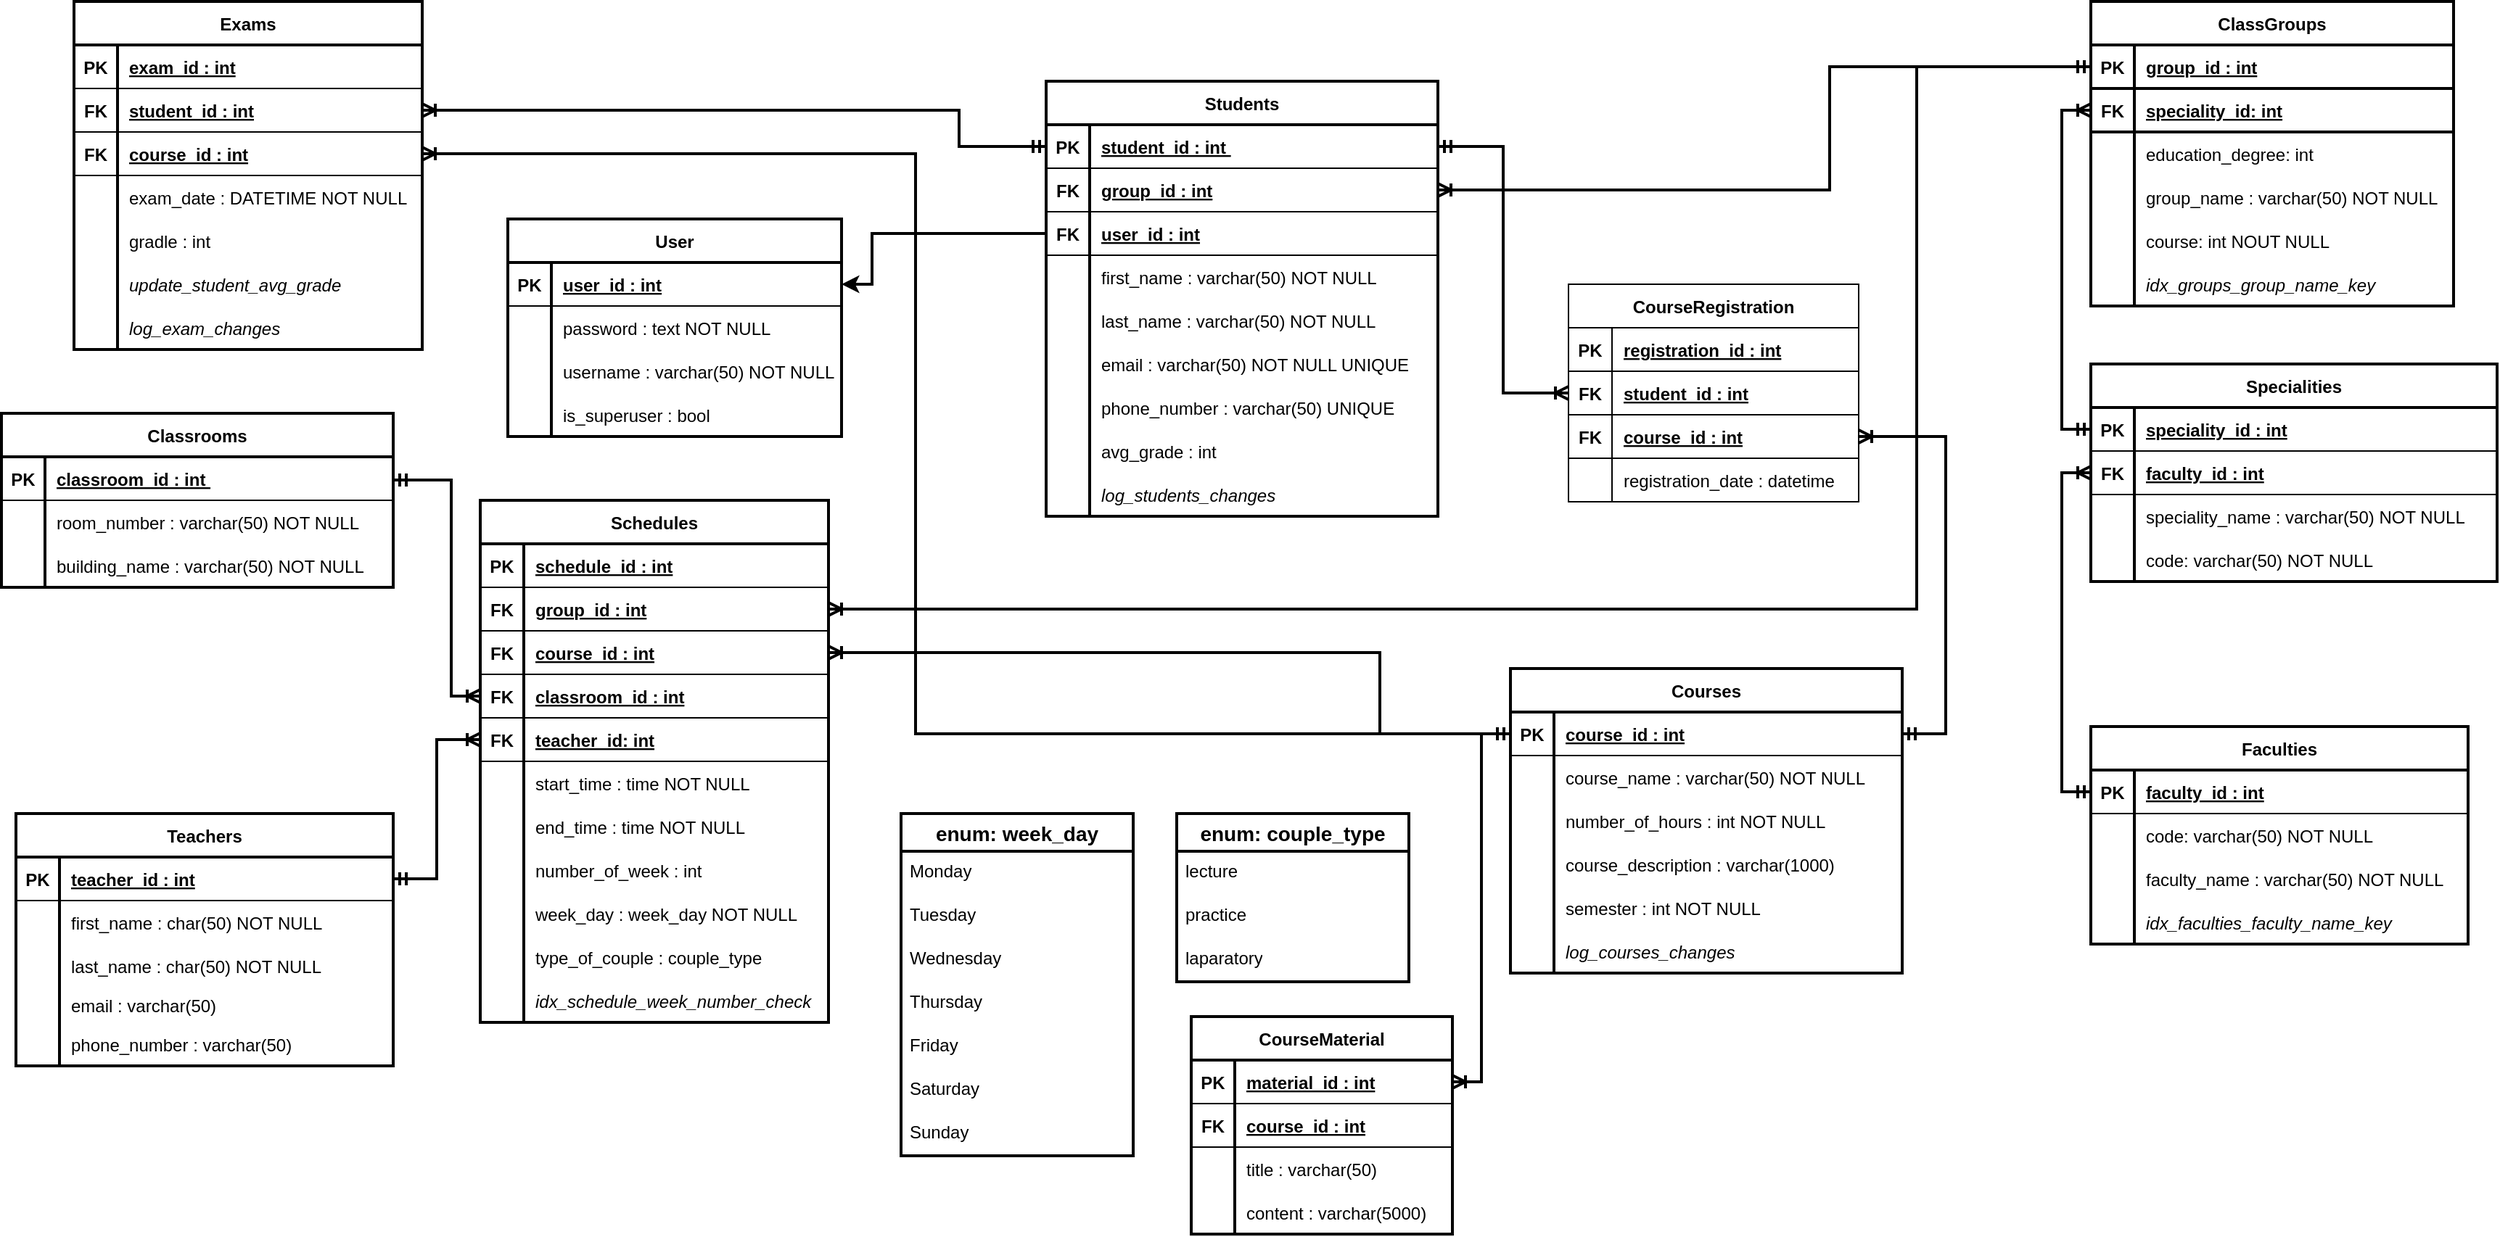 <mxfile version="25.0.3">
  <diagram id="R2lEEEUBdFMjLlhIrx00" name="Page-1">
    <mxGraphModel dx="2962" dy="933" grid="1" gridSize="10" guides="1" tooltips="1" connect="1" arrows="1" fold="1" page="1" pageScale="1" pageWidth="1169" pageHeight="827" math="0" shadow="0" extFonts="Permanent Marker^https://fonts.googleapis.com/css?family=Permanent+Marker">
      <root>
        <mxCell id="0" />
        <mxCell id="1" parent="0" />
        <mxCell id="LhEYkZIRxzOfHUwRVAMr-1" value="ClassGroups" style="shape=table;startSize=30;container=1;collapsible=1;childLayout=tableLayout;fixedRows=1;rowLines=0;fontStyle=1;align=center;resizeLast=1;strokeWidth=2;" parent="1" vertex="1">
          <mxGeometry x="350" y="10" width="250" height="210" as="geometry">
            <mxRectangle x="650" y="20" width="110" height="30" as="alternateBounds" />
          </mxGeometry>
        </mxCell>
        <mxCell id="LhEYkZIRxzOfHUwRVAMr-2" value="" style="shape=partialRectangle;collapsible=0;dropTarget=0;pointerEvents=0;fillColor=none;points=[[0,0.5],[1,0.5]];portConstraint=eastwest;top=0;left=0;right=0;bottom=1;strokeWidth=2;" parent="LhEYkZIRxzOfHUwRVAMr-1" vertex="1">
          <mxGeometry y="30" width="250" height="30" as="geometry" />
        </mxCell>
        <mxCell id="LhEYkZIRxzOfHUwRVAMr-3" value="PK" style="shape=partialRectangle;overflow=hidden;connectable=0;fillColor=none;top=0;left=0;bottom=0;right=0;fontStyle=1;strokeWidth=2;" parent="LhEYkZIRxzOfHUwRVAMr-2" vertex="1">
          <mxGeometry width="30" height="30" as="geometry">
            <mxRectangle width="30" height="30" as="alternateBounds" />
          </mxGeometry>
        </mxCell>
        <mxCell id="LhEYkZIRxzOfHUwRVAMr-4" value="group_id : int" style="shape=partialRectangle;overflow=hidden;connectable=0;fillColor=none;top=0;left=0;bottom=0;right=0;align=left;spacingLeft=6;fontStyle=5;strokeWidth=2;" parent="LhEYkZIRxzOfHUwRVAMr-2" vertex="1">
          <mxGeometry x="30" width="220" height="30" as="geometry">
            <mxRectangle width="220" height="30" as="alternateBounds" />
          </mxGeometry>
        </mxCell>
        <mxCell id="dQbahk23KnNUgoC_rTfL-44" style="shape=partialRectangle;collapsible=0;dropTarget=0;pointerEvents=0;fillColor=none;points=[[0,0.5],[1,0.5]];portConstraint=eastwest;top=0;left=0;right=0;bottom=1;strokeWidth=2;" parent="LhEYkZIRxzOfHUwRVAMr-1" vertex="1">
          <mxGeometry y="60" width="250" height="30" as="geometry" />
        </mxCell>
        <mxCell id="dQbahk23KnNUgoC_rTfL-45" value="FK" style="shape=partialRectangle;overflow=hidden;connectable=0;fillColor=none;top=0;left=0;bottom=0;right=0;fontStyle=1;strokeWidth=2;" parent="dQbahk23KnNUgoC_rTfL-44" vertex="1">
          <mxGeometry width="30" height="30" as="geometry">
            <mxRectangle width="30" height="30" as="alternateBounds" />
          </mxGeometry>
        </mxCell>
        <mxCell id="dQbahk23KnNUgoC_rTfL-46" value="speciality_id: int" style="shape=partialRectangle;overflow=hidden;connectable=0;fillColor=none;top=0;left=0;bottom=0;right=0;align=left;spacingLeft=6;fontStyle=5;strokeWidth=2;" parent="dQbahk23KnNUgoC_rTfL-44" vertex="1">
          <mxGeometry x="30" width="220" height="30" as="geometry">
            <mxRectangle width="220" height="30" as="alternateBounds" />
          </mxGeometry>
        </mxCell>
        <mxCell id="LhEYkZIRxzOfHUwRVAMr-5" value="" style="shape=partialRectangle;collapsible=0;dropTarget=0;pointerEvents=0;fillColor=none;points=[[0,0.5],[1,0.5]];portConstraint=eastwest;top=0;left=0;right=0;bottom=0;labelBorderColor=none;labelBackgroundColor=none;textShadow=0;strokeWidth=2;" parent="LhEYkZIRxzOfHUwRVAMr-1" vertex="1">
          <mxGeometry y="90" width="250" height="30" as="geometry" />
        </mxCell>
        <mxCell id="LhEYkZIRxzOfHUwRVAMr-6" value="" style="shape=partialRectangle;overflow=hidden;connectable=0;fillColor=none;top=0;left=0;bottom=0;right=0;strokeWidth=2;" parent="LhEYkZIRxzOfHUwRVAMr-5" vertex="1">
          <mxGeometry width="30" height="30" as="geometry">
            <mxRectangle width="30" height="30" as="alternateBounds" />
          </mxGeometry>
        </mxCell>
        <mxCell id="LhEYkZIRxzOfHUwRVAMr-7" value="education_degree: int" style="shape=partialRectangle;overflow=hidden;connectable=0;fillColor=none;top=0;left=0;bottom=0;right=0;align=left;spacingLeft=6;strokeWidth=2;" parent="LhEYkZIRxzOfHUwRVAMr-5" vertex="1">
          <mxGeometry x="30" width="220" height="30" as="geometry">
            <mxRectangle width="220" height="30" as="alternateBounds" />
          </mxGeometry>
        </mxCell>
        <mxCell id="FwI86JK-7LegNNMaGeQw-25" style="shape=partialRectangle;collapsible=0;dropTarget=0;pointerEvents=0;fillColor=none;points=[[0,0.5],[1,0.5]];portConstraint=eastwest;top=0;left=0;right=0;bottom=0;labelBorderColor=none;labelBackgroundColor=none;textShadow=0;strokeWidth=2;" vertex="1" parent="LhEYkZIRxzOfHUwRVAMr-1">
          <mxGeometry y="120" width="250" height="30" as="geometry" />
        </mxCell>
        <mxCell id="FwI86JK-7LegNNMaGeQw-26" style="shape=partialRectangle;overflow=hidden;connectable=0;fillColor=none;top=0;left=0;bottom=0;right=0;strokeWidth=2;" vertex="1" parent="FwI86JK-7LegNNMaGeQw-25">
          <mxGeometry width="30" height="30" as="geometry">
            <mxRectangle width="30" height="30" as="alternateBounds" />
          </mxGeometry>
        </mxCell>
        <mxCell id="FwI86JK-7LegNNMaGeQw-27" value="group_name : varchar(50) NOT NULL   " style="shape=partialRectangle;overflow=hidden;connectable=0;fillColor=none;top=0;left=0;bottom=0;right=0;align=left;spacingLeft=6;strokeWidth=2;" vertex="1" parent="FwI86JK-7LegNNMaGeQw-25">
          <mxGeometry x="30" width="220" height="30" as="geometry">
            <mxRectangle width="220" height="30" as="alternateBounds" />
          </mxGeometry>
        </mxCell>
        <mxCell id="FwI86JK-7LegNNMaGeQw-22" style="shape=partialRectangle;collapsible=0;dropTarget=0;pointerEvents=0;fillColor=none;points=[[0,0.5],[1,0.5]];portConstraint=eastwest;top=0;left=0;right=0;bottom=0;labelBorderColor=none;labelBackgroundColor=none;textShadow=0;strokeWidth=2;" vertex="1" parent="LhEYkZIRxzOfHUwRVAMr-1">
          <mxGeometry y="150" width="250" height="30" as="geometry" />
        </mxCell>
        <mxCell id="FwI86JK-7LegNNMaGeQw-23" style="shape=partialRectangle;overflow=hidden;connectable=0;fillColor=none;top=0;left=0;bottom=0;right=0;strokeWidth=2;" vertex="1" parent="FwI86JK-7LegNNMaGeQw-22">
          <mxGeometry width="30" height="30" as="geometry">
            <mxRectangle width="30" height="30" as="alternateBounds" />
          </mxGeometry>
        </mxCell>
        <mxCell id="FwI86JK-7LegNNMaGeQw-24" value="course: int NOUT NULL" style="shape=partialRectangle;overflow=hidden;connectable=0;fillColor=none;top=0;left=0;bottom=0;right=0;align=left;spacingLeft=6;strokeWidth=2;" vertex="1" parent="FwI86JK-7LegNNMaGeQw-22">
          <mxGeometry x="30" width="220" height="30" as="geometry">
            <mxRectangle width="220" height="30" as="alternateBounds" />
          </mxGeometry>
        </mxCell>
        <mxCell id="FwI86JK-7LegNNMaGeQw-117" style="shape=partialRectangle;collapsible=0;dropTarget=0;pointerEvents=0;fillColor=none;points=[[0,0.5],[1,0.5]];portConstraint=eastwest;top=0;left=0;right=0;bottom=0;labelBorderColor=none;labelBackgroundColor=none;textShadow=0;strokeWidth=2;" vertex="1" parent="LhEYkZIRxzOfHUwRVAMr-1">
          <mxGeometry y="180" width="250" height="30" as="geometry" />
        </mxCell>
        <mxCell id="FwI86JK-7LegNNMaGeQw-118" style="shape=partialRectangle;overflow=hidden;connectable=0;fillColor=none;top=0;left=0;bottom=0;right=0;strokeWidth=2;" vertex="1" parent="FwI86JK-7LegNNMaGeQw-117">
          <mxGeometry width="30" height="30" as="geometry">
            <mxRectangle width="30" height="30" as="alternateBounds" />
          </mxGeometry>
        </mxCell>
        <mxCell id="FwI86JK-7LegNNMaGeQw-119" value="idx_groups_group_name_key " style="shape=partialRectangle;overflow=hidden;connectable=0;fillColor=none;top=0;left=0;bottom=0;right=0;align=left;spacingLeft=6;fontStyle=2;strokeWidth=2;" vertex="1" parent="FwI86JK-7LegNNMaGeQw-117">
          <mxGeometry x="30" width="220" height="30" as="geometry">
            <mxRectangle width="220" height="30" as="alternateBounds" />
          </mxGeometry>
        </mxCell>
        <mxCell id="LhEYkZIRxzOfHUwRVAMr-8" value="Courses" style="shape=table;startSize=30;container=1;collapsible=1;childLayout=tableLayout;fixedRows=1;rowLines=0;fontStyle=1;align=center;resizeLast=1;strokeWidth=2;" parent="1" vertex="1">
          <mxGeometry x="-50" y="470" width="270" height="210" as="geometry" />
        </mxCell>
        <mxCell id="LhEYkZIRxzOfHUwRVAMr-9" value="" style="shape=partialRectangle;collapsible=0;dropTarget=0;pointerEvents=0;fillColor=none;points=[[0,0.5],[1,0.5]];portConstraint=eastwest;top=0;left=0;right=0;bottom=1;" parent="LhEYkZIRxzOfHUwRVAMr-8" vertex="1">
          <mxGeometry y="30" width="270" height="30" as="geometry" />
        </mxCell>
        <mxCell id="LhEYkZIRxzOfHUwRVAMr-10" value="PK" style="shape=partialRectangle;overflow=hidden;connectable=0;fillColor=none;top=0;left=0;bottom=0;right=0;fontStyle=1;" parent="LhEYkZIRxzOfHUwRVAMr-9" vertex="1">
          <mxGeometry width="30.0" height="30" as="geometry">
            <mxRectangle width="30.0" height="30" as="alternateBounds" />
          </mxGeometry>
        </mxCell>
        <mxCell id="LhEYkZIRxzOfHUwRVAMr-11" value="course_id : int" style="shape=partialRectangle;overflow=hidden;connectable=0;fillColor=none;top=0;left=0;bottom=0;right=0;align=left;spacingLeft=6;fontStyle=5;" parent="LhEYkZIRxzOfHUwRVAMr-9" vertex="1">
          <mxGeometry x="30.0" width="240.0" height="30" as="geometry">
            <mxRectangle width="240.0" height="30" as="alternateBounds" />
          </mxGeometry>
        </mxCell>
        <mxCell id="LhEYkZIRxzOfHUwRVAMr-12" value="" style="shape=partialRectangle;collapsible=0;dropTarget=0;pointerEvents=0;fillColor=none;points=[[0,0.5],[1,0.5]];portConstraint=eastwest;top=0;left=0;right=0;bottom=0;" parent="LhEYkZIRxzOfHUwRVAMr-8" vertex="1">
          <mxGeometry y="60" width="270" height="30" as="geometry" />
        </mxCell>
        <mxCell id="LhEYkZIRxzOfHUwRVAMr-13" value="" style="shape=partialRectangle;overflow=hidden;connectable=0;fillColor=none;top=0;left=0;bottom=0;right=0;" parent="LhEYkZIRxzOfHUwRVAMr-12" vertex="1">
          <mxGeometry width="30.0" height="30" as="geometry">
            <mxRectangle width="30.0" height="30" as="alternateBounds" />
          </mxGeometry>
        </mxCell>
        <mxCell id="LhEYkZIRxzOfHUwRVAMr-14" value="course_name : varchar(50) NOT NULL" style="shape=partialRectangle;overflow=hidden;connectable=0;fillColor=none;top=0;left=0;bottom=0;right=0;align=left;spacingLeft=6;" parent="LhEYkZIRxzOfHUwRVAMr-12" vertex="1">
          <mxGeometry x="30.0" width="240.0" height="30" as="geometry">
            <mxRectangle width="240.0" height="30" as="alternateBounds" />
          </mxGeometry>
        </mxCell>
        <mxCell id="iF2gpGgkhicYIBw4G_lv-1" style="shape=partialRectangle;collapsible=0;dropTarget=0;pointerEvents=0;fillColor=none;points=[[0,0.5],[1,0.5]];portConstraint=eastwest;top=0;left=0;right=0;bottom=0;" parent="LhEYkZIRxzOfHUwRVAMr-8" vertex="1">
          <mxGeometry y="90" width="270" height="30" as="geometry" />
        </mxCell>
        <mxCell id="iF2gpGgkhicYIBw4G_lv-2" style="shape=partialRectangle;overflow=hidden;connectable=0;fillColor=none;top=0;left=0;bottom=0;right=0;" parent="iF2gpGgkhicYIBw4G_lv-1" vertex="1">
          <mxGeometry width="30.0" height="30" as="geometry">
            <mxRectangle width="30.0" height="30" as="alternateBounds" />
          </mxGeometry>
        </mxCell>
        <mxCell id="iF2gpGgkhicYIBw4G_lv-3" value="number_of_hours : int NOT NULL" style="shape=partialRectangle;overflow=hidden;connectable=0;fillColor=none;top=0;left=0;bottom=0;right=0;align=left;spacingLeft=6;" parent="iF2gpGgkhicYIBw4G_lv-1" vertex="1">
          <mxGeometry x="30.0" width="240.0" height="30" as="geometry">
            <mxRectangle width="240.0" height="30" as="alternateBounds" />
          </mxGeometry>
        </mxCell>
        <mxCell id="LhEYkZIRxzOfHUwRVAMr-119" style="shape=partialRectangle;collapsible=0;dropTarget=0;pointerEvents=0;fillColor=none;points=[[0,0.5],[1,0.5]];portConstraint=eastwest;top=0;left=0;right=0;bottom=0;" parent="LhEYkZIRxzOfHUwRVAMr-8" vertex="1">
          <mxGeometry y="120" width="270" height="30" as="geometry" />
        </mxCell>
        <mxCell id="LhEYkZIRxzOfHUwRVAMr-120" style="shape=partialRectangle;overflow=hidden;connectable=0;fillColor=none;top=0;left=0;bottom=0;right=0;" parent="LhEYkZIRxzOfHUwRVAMr-119" vertex="1">
          <mxGeometry width="30.0" height="30" as="geometry">
            <mxRectangle width="30.0" height="30" as="alternateBounds" />
          </mxGeometry>
        </mxCell>
        <mxCell id="LhEYkZIRxzOfHUwRVAMr-121" value="course_description : varchar(1000)" style="shape=partialRectangle;overflow=hidden;connectable=0;fillColor=none;top=0;left=0;bottom=0;right=0;align=left;spacingLeft=6;" parent="LhEYkZIRxzOfHUwRVAMr-119" vertex="1">
          <mxGeometry x="30.0" width="240.0" height="30" as="geometry">
            <mxRectangle width="240.0" height="30" as="alternateBounds" />
          </mxGeometry>
        </mxCell>
        <mxCell id="rjprf0y3j0uAJdd7LIFg-24" style="shape=partialRectangle;collapsible=0;dropTarget=0;pointerEvents=0;fillColor=none;points=[[0,0.5],[1,0.5]];portConstraint=eastwest;top=0;left=0;right=0;bottom=0;" parent="LhEYkZIRxzOfHUwRVAMr-8" vertex="1">
          <mxGeometry y="150" width="270" height="30" as="geometry" />
        </mxCell>
        <mxCell id="rjprf0y3j0uAJdd7LIFg-25" style="shape=partialRectangle;overflow=hidden;connectable=0;fillColor=none;top=0;left=0;bottom=0;right=0;" parent="rjprf0y3j0uAJdd7LIFg-24" vertex="1">
          <mxGeometry width="30.0" height="30" as="geometry">
            <mxRectangle width="30.0" height="30" as="alternateBounds" />
          </mxGeometry>
        </mxCell>
        <mxCell id="rjprf0y3j0uAJdd7LIFg-26" value="semester : int NOT NULL" style="shape=partialRectangle;overflow=hidden;connectable=0;fillColor=none;top=0;left=0;bottom=0;right=0;align=left;spacingLeft=6;" parent="rjprf0y3j0uAJdd7LIFg-24" vertex="1">
          <mxGeometry x="30.0" width="240.0" height="30" as="geometry">
            <mxRectangle width="240.0" height="30" as="alternateBounds" />
          </mxGeometry>
        </mxCell>
        <mxCell id="FwI86JK-7LegNNMaGeQw-111" style="shape=partialRectangle;collapsible=0;dropTarget=0;pointerEvents=0;fillColor=none;points=[[0,0.5],[1,0.5]];portConstraint=eastwest;top=0;left=0;right=0;bottom=0;" vertex="1" parent="LhEYkZIRxzOfHUwRVAMr-8">
          <mxGeometry y="180" width="270" height="30" as="geometry" />
        </mxCell>
        <mxCell id="FwI86JK-7LegNNMaGeQw-112" style="shape=partialRectangle;overflow=hidden;connectable=0;fillColor=none;top=0;left=0;bottom=0;right=0;" vertex="1" parent="FwI86JK-7LegNNMaGeQw-111">
          <mxGeometry width="30.0" height="30" as="geometry">
            <mxRectangle width="30.0" height="30" as="alternateBounds" />
          </mxGeometry>
        </mxCell>
        <mxCell id="FwI86JK-7LegNNMaGeQw-113" value="log_courses_changes" style="shape=partialRectangle;overflow=hidden;connectable=0;fillColor=none;top=0;left=0;bottom=0;right=0;align=left;spacingLeft=6;fontStyle=2" vertex="1" parent="FwI86JK-7LegNNMaGeQw-111">
          <mxGeometry x="30.0" width="240.0" height="30" as="geometry">
            <mxRectangle width="240.0" height="30" as="alternateBounds" />
          </mxGeometry>
        </mxCell>
        <mxCell id="LhEYkZIRxzOfHUwRVAMr-29" value="Teachers" style="shape=table;startSize=30;container=1;collapsible=1;childLayout=tableLayout;fixedRows=1;rowLines=0;fontStyle=1;align=center;resizeLast=1;strokeWidth=2;" parent="1" vertex="1">
          <mxGeometry x="-1080" y="570" width="260" height="174" as="geometry" />
        </mxCell>
        <mxCell id="LhEYkZIRxzOfHUwRVAMr-30" value="" style="shape=partialRectangle;collapsible=0;dropTarget=0;pointerEvents=0;fillColor=none;points=[[0,0.5],[1,0.5]];portConstraint=eastwest;top=0;left=0;right=0;bottom=1;" parent="LhEYkZIRxzOfHUwRVAMr-29" vertex="1">
          <mxGeometry y="30" width="260" height="30" as="geometry" />
        </mxCell>
        <mxCell id="LhEYkZIRxzOfHUwRVAMr-31" value="PK" style="shape=partialRectangle;overflow=hidden;connectable=0;fillColor=none;top=0;left=0;bottom=0;right=0;fontStyle=1;" parent="LhEYkZIRxzOfHUwRVAMr-30" vertex="1">
          <mxGeometry width="30" height="30" as="geometry">
            <mxRectangle width="30" height="30" as="alternateBounds" />
          </mxGeometry>
        </mxCell>
        <mxCell id="LhEYkZIRxzOfHUwRVAMr-32" value="teacher_id : int" style="shape=partialRectangle;overflow=hidden;connectable=0;fillColor=none;top=0;left=0;bottom=0;right=0;align=left;spacingLeft=6;fontStyle=5;" parent="LhEYkZIRxzOfHUwRVAMr-30" vertex="1">
          <mxGeometry x="30" width="230" height="30" as="geometry">
            <mxRectangle width="230" height="30" as="alternateBounds" />
          </mxGeometry>
        </mxCell>
        <mxCell id="LhEYkZIRxzOfHUwRVAMr-33" value="" style="shape=partialRectangle;collapsible=0;dropTarget=0;pointerEvents=0;fillColor=none;points=[[0,0.5],[1,0.5]];portConstraint=eastwest;top=0;left=0;right=0;bottom=0;" parent="LhEYkZIRxzOfHUwRVAMr-29" vertex="1">
          <mxGeometry y="60" width="260" height="30" as="geometry" />
        </mxCell>
        <mxCell id="LhEYkZIRxzOfHUwRVAMr-34" value="" style="shape=partialRectangle;overflow=hidden;connectable=0;fillColor=none;top=0;left=0;bottom=0;right=0;" parent="LhEYkZIRxzOfHUwRVAMr-33" vertex="1">
          <mxGeometry width="30" height="30" as="geometry">
            <mxRectangle width="30" height="30" as="alternateBounds" />
          </mxGeometry>
        </mxCell>
        <mxCell id="LhEYkZIRxzOfHUwRVAMr-35" value="first_name : char(50) NOT NULL" style="shape=partialRectangle;overflow=hidden;connectable=0;fillColor=none;top=0;left=0;bottom=0;right=0;align=left;spacingLeft=6;" parent="LhEYkZIRxzOfHUwRVAMr-33" vertex="1">
          <mxGeometry x="30" width="230" height="30" as="geometry">
            <mxRectangle width="230" height="30" as="alternateBounds" />
          </mxGeometry>
        </mxCell>
        <mxCell id="LhEYkZIRxzOfHUwRVAMr-137" style="shape=partialRectangle;collapsible=0;dropTarget=0;pointerEvents=0;fillColor=none;points=[[0,0.5],[1,0.5]];portConstraint=eastwest;top=0;left=0;right=0;bottom=0;" parent="LhEYkZIRxzOfHUwRVAMr-29" vertex="1">
          <mxGeometry y="90" width="260" height="30" as="geometry" />
        </mxCell>
        <mxCell id="LhEYkZIRxzOfHUwRVAMr-138" style="shape=partialRectangle;overflow=hidden;connectable=0;fillColor=none;top=0;left=0;bottom=0;right=0;" parent="LhEYkZIRxzOfHUwRVAMr-137" vertex="1">
          <mxGeometry width="30" height="30" as="geometry">
            <mxRectangle width="30" height="30" as="alternateBounds" />
          </mxGeometry>
        </mxCell>
        <mxCell id="LhEYkZIRxzOfHUwRVAMr-139" value="last_name : char(50) NOT NULL" style="shape=partialRectangle;overflow=hidden;connectable=0;fillColor=none;top=0;left=0;bottom=0;right=0;align=left;spacingLeft=6;" parent="LhEYkZIRxzOfHUwRVAMr-137" vertex="1">
          <mxGeometry x="30" width="230" height="30" as="geometry">
            <mxRectangle width="230" height="30" as="alternateBounds" />
          </mxGeometry>
        </mxCell>
        <mxCell id="LhEYkZIRxzOfHUwRVAMr-134" style="shape=partialRectangle;collapsible=0;dropTarget=0;pointerEvents=0;fillColor=none;points=[[0,0.5],[1,0.5]];portConstraint=eastwest;top=0;left=0;right=0;bottom=0;" parent="LhEYkZIRxzOfHUwRVAMr-29" vertex="1">
          <mxGeometry y="120" width="260" height="24" as="geometry" />
        </mxCell>
        <mxCell id="LhEYkZIRxzOfHUwRVAMr-135" style="shape=partialRectangle;overflow=hidden;connectable=0;fillColor=none;top=0;left=0;bottom=0;right=0;" parent="LhEYkZIRxzOfHUwRVAMr-134" vertex="1">
          <mxGeometry width="30" height="24" as="geometry">
            <mxRectangle width="30" height="24" as="alternateBounds" />
          </mxGeometry>
        </mxCell>
        <mxCell id="LhEYkZIRxzOfHUwRVAMr-136" value="email : varchar(50)" style="shape=partialRectangle;overflow=hidden;connectable=0;fillColor=none;top=0;left=0;bottom=0;right=0;align=left;spacingLeft=6;" parent="LhEYkZIRxzOfHUwRVAMr-134" vertex="1">
          <mxGeometry x="30" width="230" height="24" as="geometry">
            <mxRectangle width="230" height="24" as="alternateBounds" />
          </mxGeometry>
        </mxCell>
        <mxCell id="LhEYkZIRxzOfHUwRVAMr-131" style="shape=partialRectangle;collapsible=0;dropTarget=0;pointerEvents=0;fillColor=none;points=[[0,0.5],[1,0.5]];portConstraint=eastwest;top=0;left=0;right=0;bottom=0;" parent="LhEYkZIRxzOfHUwRVAMr-29" vertex="1">
          <mxGeometry y="144" width="260" height="30" as="geometry" />
        </mxCell>
        <mxCell id="LhEYkZIRxzOfHUwRVAMr-132" style="shape=partialRectangle;overflow=hidden;connectable=0;fillColor=none;top=0;left=0;bottom=0;right=0;" parent="LhEYkZIRxzOfHUwRVAMr-131" vertex="1">
          <mxGeometry width="30" height="30" as="geometry">
            <mxRectangle width="30" height="30" as="alternateBounds" />
          </mxGeometry>
        </mxCell>
        <mxCell id="LhEYkZIRxzOfHUwRVAMr-133" value="phone_number : varchar(50)" style="shape=partialRectangle;overflow=hidden;connectable=0;fillColor=none;top=0;left=0;bottom=0;right=0;align=left;spacingLeft=6;" parent="LhEYkZIRxzOfHUwRVAMr-131" vertex="1">
          <mxGeometry x="30" width="230" height="30" as="geometry">
            <mxRectangle width="230" height="30" as="alternateBounds" />
          </mxGeometry>
        </mxCell>
        <mxCell id="LhEYkZIRxzOfHUwRVAMr-36" value="CourseMaterial" style="shape=table;startSize=30;container=1;collapsible=1;childLayout=tableLayout;fixedRows=1;rowLines=0;fontStyle=1;align=center;resizeLast=1;strokeWidth=2;" parent="1" vertex="1">
          <mxGeometry x="-270" y="710" width="180" height="150" as="geometry" />
        </mxCell>
        <mxCell id="LhEYkZIRxzOfHUwRVAMr-37" value="" style="shape=partialRectangle;collapsible=0;dropTarget=0;pointerEvents=0;fillColor=none;points=[[0,0.5],[1,0.5]];portConstraint=eastwest;top=0;left=0;right=0;bottom=1;" parent="LhEYkZIRxzOfHUwRVAMr-36" vertex="1">
          <mxGeometry y="30" width="180" height="30" as="geometry" />
        </mxCell>
        <mxCell id="LhEYkZIRxzOfHUwRVAMr-38" value="PK" style="shape=partialRectangle;overflow=hidden;connectable=0;fillColor=none;top=0;left=0;bottom=0;right=0;fontStyle=1;" parent="LhEYkZIRxzOfHUwRVAMr-37" vertex="1">
          <mxGeometry width="30" height="30" as="geometry">
            <mxRectangle width="30" height="30" as="alternateBounds" />
          </mxGeometry>
        </mxCell>
        <mxCell id="LhEYkZIRxzOfHUwRVAMr-39" value="material_id : int" style="shape=partialRectangle;overflow=hidden;connectable=0;fillColor=none;top=0;left=0;bottom=0;right=0;align=left;spacingLeft=6;fontStyle=5;" parent="LhEYkZIRxzOfHUwRVAMr-37" vertex="1">
          <mxGeometry x="30" width="150" height="30" as="geometry">
            <mxRectangle width="150" height="30" as="alternateBounds" />
          </mxGeometry>
        </mxCell>
        <mxCell id="opZ5fU6Uuvqv1H6-1G7K-31" style="shape=partialRectangle;collapsible=0;dropTarget=0;pointerEvents=0;fillColor=none;points=[[0,0.5],[1,0.5]];portConstraint=eastwest;top=0;left=0;right=0;bottom=1;" parent="LhEYkZIRxzOfHUwRVAMr-36" vertex="1">
          <mxGeometry y="60" width="180" height="30" as="geometry" />
        </mxCell>
        <mxCell id="opZ5fU6Uuvqv1H6-1G7K-32" value="FK" style="shape=partialRectangle;overflow=hidden;connectable=0;fillColor=none;top=0;left=0;bottom=0;right=0;fontStyle=1;" parent="opZ5fU6Uuvqv1H6-1G7K-31" vertex="1">
          <mxGeometry width="30" height="30" as="geometry">
            <mxRectangle width="30" height="30" as="alternateBounds" />
          </mxGeometry>
        </mxCell>
        <mxCell id="opZ5fU6Uuvqv1H6-1G7K-33" value="course_id : int" style="shape=partialRectangle;overflow=hidden;connectable=0;fillColor=none;top=0;left=0;bottom=0;right=0;align=left;spacingLeft=6;fontStyle=5;" parent="opZ5fU6Uuvqv1H6-1G7K-31" vertex="1">
          <mxGeometry x="30" width="150" height="30" as="geometry">
            <mxRectangle width="150" height="30" as="alternateBounds" />
          </mxGeometry>
        </mxCell>
        <mxCell id="LhEYkZIRxzOfHUwRVAMr-40" value="" style="shape=partialRectangle;collapsible=0;dropTarget=0;pointerEvents=0;fillColor=none;points=[[0,0.5],[1,0.5]];portConstraint=eastwest;top=0;left=0;right=0;bottom=0;" parent="LhEYkZIRxzOfHUwRVAMr-36" vertex="1">
          <mxGeometry y="90" width="180" height="30" as="geometry" />
        </mxCell>
        <mxCell id="LhEYkZIRxzOfHUwRVAMr-41" value="" style="shape=partialRectangle;overflow=hidden;connectable=0;fillColor=none;top=0;left=0;bottom=0;right=0;" parent="LhEYkZIRxzOfHUwRVAMr-40" vertex="1">
          <mxGeometry width="30" height="30" as="geometry">
            <mxRectangle width="30" height="30" as="alternateBounds" />
          </mxGeometry>
        </mxCell>
        <mxCell id="LhEYkZIRxzOfHUwRVAMr-42" value="title : varchar(50)" style="shape=partialRectangle;overflow=hidden;connectable=0;fillColor=none;top=0;left=0;bottom=0;right=0;align=left;spacingLeft=6;" parent="LhEYkZIRxzOfHUwRVAMr-40" vertex="1">
          <mxGeometry x="30" width="150" height="30" as="geometry">
            <mxRectangle width="150" height="30" as="alternateBounds" />
          </mxGeometry>
        </mxCell>
        <mxCell id="LhEYkZIRxzOfHUwRVAMr-158" style="shape=partialRectangle;collapsible=0;dropTarget=0;pointerEvents=0;fillColor=none;points=[[0,0.5],[1,0.5]];portConstraint=eastwest;top=0;left=0;right=0;bottom=0;" parent="LhEYkZIRxzOfHUwRVAMr-36" vertex="1">
          <mxGeometry y="120" width="180" height="30" as="geometry" />
        </mxCell>
        <mxCell id="LhEYkZIRxzOfHUwRVAMr-159" style="shape=partialRectangle;overflow=hidden;connectable=0;fillColor=none;top=0;left=0;bottom=0;right=0;" parent="LhEYkZIRxzOfHUwRVAMr-158" vertex="1">
          <mxGeometry width="30" height="30" as="geometry">
            <mxRectangle width="30" height="30" as="alternateBounds" />
          </mxGeometry>
        </mxCell>
        <mxCell id="LhEYkZIRxzOfHUwRVAMr-160" value="content : varchar(5000)" style="shape=partialRectangle;overflow=hidden;connectable=0;fillColor=none;top=0;left=0;bottom=0;right=0;align=left;spacingLeft=6;" parent="LhEYkZIRxzOfHUwRVAMr-158" vertex="1">
          <mxGeometry x="30" width="150" height="30" as="geometry">
            <mxRectangle width="150" height="30" as="alternateBounds" />
          </mxGeometry>
        </mxCell>
        <mxCell id="LhEYkZIRxzOfHUwRVAMr-43" value="Schedules" style="shape=table;startSize=30;container=1;collapsible=1;childLayout=tableLayout;fixedRows=1;rowLines=0;fontStyle=1;align=center;resizeLast=1;strokeWidth=2;" parent="1" vertex="1">
          <mxGeometry x="-760" y="354" width="240" height="360" as="geometry" />
        </mxCell>
        <mxCell id="LhEYkZIRxzOfHUwRVAMr-44" value="" style="shape=partialRectangle;collapsible=0;dropTarget=0;pointerEvents=0;fillColor=none;points=[[0,0.5],[1,0.5]];portConstraint=eastwest;top=0;left=0;right=0;bottom=1;" parent="LhEYkZIRxzOfHUwRVAMr-43" vertex="1">
          <mxGeometry y="30" width="240" height="30" as="geometry" />
        </mxCell>
        <mxCell id="LhEYkZIRxzOfHUwRVAMr-45" value="PK" style="shape=partialRectangle;overflow=hidden;connectable=0;fillColor=none;top=0;left=0;bottom=0;right=0;fontStyle=1;" parent="LhEYkZIRxzOfHUwRVAMr-44" vertex="1">
          <mxGeometry width="30" height="30" as="geometry">
            <mxRectangle width="30" height="30" as="alternateBounds" />
          </mxGeometry>
        </mxCell>
        <mxCell id="LhEYkZIRxzOfHUwRVAMr-46" value="schedule_id : int" style="shape=partialRectangle;overflow=hidden;connectable=0;fillColor=none;top=0;left=0;bottom=0;right=0;align=left;spacingLeft=6;fontStyle=5;" parent="LhEYkZIRxzOfHUwRVAMr-44" vertex="1">
          <mxGeometry x="30" width="210" height="30" as="geometry">
            <mxRectangle width="210" height="30" as="alternateBounds" />
          </mxGeometry>
        </mxCell>
        <mxCell id="opZ5fU6Uuvqv1H6-1G7K-7" style="shape=partialRectangle;collapsible=0;dropTarget=0;pointerEvents=0;fillColor=none;points=[[0,0.5],[1,0.5]];portConstraint=eastwest;top=0;left=0;right=0;bottom=1;" parent="LhEYkZIRxzOfHUwRVAMr-43" vertex="1">
          <mxGeometry y="60" width="240" height="30" as="geometry" />
        </mxCell>
        <mxCell id="opZ5fU6Uuvqv1H6-1G7K-8" value="FK" style="shape=partialRectangle;overflow=hidden;connectable=0;fillColor=none;top=0;left=0;bottom=0;right=0;fontStyle=1;" parent="opZ5fU6Uuvqv1H6-1G7K-7" vertex="1">
          <mxGeometry width="30" height="30" as="geometry">
            <mxRectangle width="30" height="30" as="alternateBounds" />
          </mxGeometry>
        </mxCell>
        <mxCell id="opZ5fU6Uuvqv1H6-1G7K-9" value="group_id : int" style="shape=partialRectangle;overflow=hidden;connectable=0;fillColor=none;top=0;left=0;bottom=0;right=0;align=left;spacingLeft=6;fontStyle=5;" parent="opZ5fU6Uuvqv1H6-1G7K-7" vertex="1">
          <mxGeometry x="30" width="210" height="30" as="geometry">
            <mxRectangle width="210" height="30" as="alternateBounds" />
          </mxGeometry>
        </mxCell>
        <mxCell id="opZ5fU6Uuvqv1H6-1G7K-4" style="shape=partialRectangle;collapsible=0;dropTarget=0;pointerEvents=0;fillColor=none;points=[[0,0.5],[1,0.5]];portConstraint=eastwest;top=0;left=0;right=0;bottom=1;" parent="LhEYkZIRxzOfHUwRVAMr-43" vertex="1">
          <mxGeometry y="90" width="240" height="30" as="geometry" />
        </mxCell>
        <mxCell id="opZ5fU6Uuvqv1H6-1G7K-5" value="FK" style="shape=partialRectangle;overflow=hidden;connectable=0;fillColor=none;top=0;left=0;bottom=0;right=0;fontStyle=1;" parent="opZ5fU6Uuvqv1H6-1G7K-4" vertex="1">
          <mxGeometry width="30" height="30" as="geometry">
            <mxRectangle width="30" height="30" as="alternateBounds" />
          </mxGeometry>
        </mxCell>
        <mxCell id="opZ5fU6Uuvqv1H6-1G7K-6" value="course_id : int" style="shape=partialRectangle;overflow=hidden;connectable=0;fillColor=none;top=0;left=0;bottom=0;right=0;align=left;spacingLeft=6;fontStyle=5;" parent="opZ5fU6Uuvqv1H6-1G7K-4" vertex="1">
          <mxGeometry x="30" width="210" height="30" as="geometry">
            <mxRectangle width="210" height="30" as="alternateBounds" />
          </mxGeometry>
        </mxCell>
        <mxCell id="opZ5fU6Uuvqv1H6-1G7K-1" style="shape=partialRectangle;collapsible=0;dropTarget=0;pointerEvents=0;fillColor=none;points=[[0,0.5],[1,0.5]];portConstraint=eastwest;top=0;left=0;right=0;bottom=1;" parent="LhEYkZIRxzOfHUwRVAMr-43" vertex="1">
          <mxGeometry y="120" width="240" height="30" as="geometry" />
        </mxCell>
        <mxCell id="opZ5fU6Uuvqv1H6-1G7K-2" value="FK" style="shape=partialRectangle;overflow=hidden;connectable=0;fillColor=none;top=0;left=0;bottom=0;right=0;fontStyle=1;" parent="opZ5fU6Uuvqv1H6-1G7K-1" vertex="1">
          <mxGeometry width="30" height="30" as="geometry">
            <mxRectangle width="30" height="30" as="alternateBounds" />
          </mxGeometry>
        </mxCell>
        <mxCell id="opZ5fU6Uuvqv1H6-1G7K-3" value="classroom_id : int" style="shape=partialRectangle;overflow=hidden;connectable=0;fillColor=none;top=0;left=0;bottom=0;right=0;align=left;spacingLeft=6;fontStyle=5;" parent="opZ5fU6Uuvqv1H6-1G7K-1" vertex="1">
          <mxGeometry x="30" width="210" height="30" as="geometry">
            <mxRectangle width="210" height="30" as="alternateBounds" />
          </mxGeometry>
        </mxCell>
        <mxCell id="dQbahk23KnNUgoC_rTfL-107" style="shape=partialRectangle;collapsible=0;dropTarget=0;pointerEvents=0;fillColor=none;points=[[0,0.5],[1,0.5]];portConstraint=eastwest;top=0;left=0;right=0;bottom=1;" parent="LhEYkZIRxzOfHUwRVAMr-43" vertex="1">
          <mxGeometry y="150" width="240" height="30" as="geometry" />
        </mxCell>
        <mxCell id="dQbahk23KnNUgoC_rTfL-108" value="FK" style="shape=partialRectangle;overflow=hidden;connectable=0;fillColor=none;top=0;left=0;bottom=0;right=0;fontStyle=1;" parent="dQbahk23KnNUgoC_rTfL-107" vertex="1">
          <mxGeometry width="30" height="30" as="geometry">
            <mxRectangle width="30" height="30" as="alternateBounds" />
          </mxGeometry>
        </mxCell>
        <mxCell id="dQbahk23KnNUgoC_rTfL-109" value="teacher_id: int" style="shape=partialRectangle;overflow=hidden;connectable=0;fillColor=none;top=0;left=0;bottom=0;right=0;align=left;spacingLeft=6;fontStyle=5;" parent="dQbahk23KnNUgoC_rTfL-107" vertex="1">
          <mxGeometry x="30" width="210" height="30" as="geometry">
            <mxRectangle width="210" height="30" as="alternateBounds" />
          </mxGeometry>
        </mxCell>
        <mxCell id="LhEYkZIRxzOfHUwRVAMr-146" style="shape=partialRectangle;collapsible=0;dropTarget=0;pointerEvents=0;fillColor=none;points=[[0,0.5],[1,0.5]];portConstraint=eastwest;top=0;left=0;right=0;bottom=0;" parent="LhEYkZIRxzOfHUwRVAMr-43" vertex="1">
          <mxGeometry y="180" width="240" height="30" as="geometry" />
        </mxCell>
        <mxCell id="LhEYkZIRxzOfHUwRVAMr-147" style="shape=partialRectangle;overflow=hidden;connectable=0;fillColor=none;top=0;left=0;bottom=0;right=0;" parent="LhEYkZIRxzOfHUwRVAMr-146" vertex="1">
          <mxGeometry width="30" height="30" as="geometry">
            <mxRectangle width="30" height="30" as="alternateBounds" />
          </mxGeometry>
        </mxCell>
        <mxCell id="LhEYkZIRxzOfHUwRVAMr-148" value="start_time : time NOT NULL" style="shape=partialRectangle;overflow=hidden;connectable=0;fillColor=none;top=0;left=0;bottom=0;right=0;align=left;spacingLeft=6;" parent="LhEYkZIRxzOfHUwRVAMr-146" vertex="1">
          <mxGeometry x="30" width="210" height="30" as="geometry">
            <mxRectangle width="210" height="30" as="alternateBounds" />
          </mxGeometry>
        </mxCell>
        <mxCell id="LhEYkZIRxzOfHUwRVAMr-143" style="shape=partialRectangle;collapsible=0;dropTarget=0;pointerEvents=0;fillColor=none;points=[[0,0.5],[1,0.5]];portConstraint=eastwest;top=0;left=0;right=0;bottom=0;" parent="LhEYkZIRxzOfHUwRVAMr-43" vertex="1">
          <mxGeometry y="210" width="240" height="30" as="geometry" />
        </mxCell>
        <mxCell id="LhEYkZIRxzOfHUwRVAMr-144" style="shape=partialRectangle;overflow=hidden;connectable=0;fillColor=none;top=0;left=0;bottom=0;right=0;" parent="LhEYkZIRxzOfHUwRVAMr-143" vertex="1">
          <mxGeometry width="30" height="30" as="geometry">
            <mxRectangle width="30" height="30" as="alternateBounds" />
          </mxGeometry>
        </mxCell>
        <mxCell id="LhEYkZIRxzOfHUwRVAMr-145" value="end_time : time NOT NULL" style="shape=partialRectangle;overflow=hidden;connectable=0;fillColor=none;top=0;left=0;bottom=0;right=0;align=left;spacingLeft=6;" parent="LhEYkZIRxzOfHUwRVAMr-143" vertex="1">
          <mxGeometry x="30" width="210" height="30" as="geometry">
            <mxRectangle width="210" height="30" as="alternateBounds" />
          </mxGeometry>
        </mxCell>
        <mxCell id="rjprf0y3j0uAJdd7LIFg-21" style="shape=partialRectangle;collapsible=0;dropTarget=0;pointerEvents=0;fillColor=none;points=[[0,0.5],[1,0.5]];portConstraint=eastwest;top=0;left=0;right=0;bottom=0;" parent="LhEYkZIRxzOfHUwRVAMr-43" vertex="1">
          <mxGeometry y="240" width="240" height="30" as="geometry" />
        </mxCell>
        <mxCell id="rjprf0y3j0uAJdd7LIFg-22" style="shape=partialRectangle;overflow=hidden;connectable=0;fillColor=none;top=0;left=0;bottom=0;right=0;" parent="rjprf0y3j0uAJdd7LIFg-21" vertex="1">
          <mxGeometry width="30" height="30" as="geometry">
            <mxRectangle width="30" height="30" as="alternateBounds" />
          </mxGeometry>
        </mxCell>
        <mxCell id="rjprf0y3j0uAJdd7LIFg-23" value="number_of_week : int" style="shape=partialRectangle;overflow=hidden;connectable=0;fillColor=none;top=0;left=0;bottom=0;right=0;align=left;spacingLeft=6;" parent="rjprf0y3j0uAJdd7LIFg-21" vertex="1">
          <mxGeometry x="30" width="210" height="30" as="geometry">
            <mxRectangle width="210" height="30" as="alternateBounds" />
          </mxGeometry>
        </mxCell>
        <mxCell id="Jh8ssmzOQExJMRG4myZu-1" style="shape=partialRectangle;collapsible=0;dropTarget=0;pointerEvents=0;fillColor=none;points=[[0,0.5],[1,0.5]];portConstraint=eastwest;top=0;left=0;right=0;bottom=0;" parent="LhEYkZIRxzOfHUwRVAMr-43" vertex="1">
          <mxGeometry y="270" width="240" height="30" as="geometry" />
        </mxCell>
        <mxCell id="Jh8ssmzOQExJMRG4myZu-2" style="shape=partialRectangle;overflow=hidden;connectable=0;fillColor=none;top=0;left=0;bottom=0;right=0;" parent="Jh8ssmzOQExJMRG4myZu-1" vertex="1">
          <mxGeometry width="30" height="30" as="geometry">
            <mxRectangle width="30" height="30" as="alternateBounds" />
          </mxGeometry>
        </mxCell>
        <mxCell id="Jh8ssmzOQExJMRG4myZu-3" value="week_day : week_day NOT NULL" style="shape=partialRectangle;overflow=hidden;connectable=0;fillColor=none;top=0;left=0;bottom=0;right=0;align=left;spacingLeft=6;" parent="Jh8ssmzOQExJMRG4myZu-1" vertex="1">
          <mxGeometry x="30" width="210" height="30" as="geometry">
            <mxRectangle width="210" height="30" as="alternateBounds" />
          </mxGeometry>
        </mxCell>
        <mxCell id="Jh8ssmzOQExJMRG4myZu-4" style="shape=partialRectangle;collapsible=0;dropTarget=0;pointerEvents=0;fillColor=none;points=[[0,0.5],[1,0.5]];portConstraint=eastwest;top=0;left=0;right=0;bottom=0;" parent="LhEYkZIRxzOfHUwRVAMr-43" vertex="1">
          <mxGeometry y="300" width="240" height="30" as="geometry" />
        </mxCell>
        <mxCell id="Jh8ssmzOQExJMRG4myZu-5" style="shape=partialRectangle;overflow=hidden;connectable=0;fillColor=none;top=0;left=0;bottom=0;right=0;" parent="Jh8ssmzOQExJMRG4myZu-4" vertex="1">
          <mxGeometry width="30" height="30" as="geometry">
            <mxRectangle width="30" height="30" as="alternateBounds" />
          </mxGeometry>
        </mxCell>
        <mxCell id="Jh8ssmzOQExJMRG4myZu-6" value="type_of_couple : couple_type" style="shape=partialRectangle;overflow=hidden;connectable=0;fillColor=none;top=0;left=0;bottom=0;right=0;align=left;spacingLeft=6;" parent="Jh8ssmzOQExJMRG4myZu-4" vertex="1">
          <mxGeometry x="30" width="210" height="30" as="geometry">
            <mxRectangle width="210" height="30" as="alternateBounds" />
          </mxGeometry>
        </mxCell>
        <mxCell id="FwI86JK-7LegNNMaGeQw-114" style="shape=partialRectangle;collapsible=0;dropTarget=0;pointerEvents=0;fillColor=none;points=[[0,0.5],[1,0.5]];portConstraint=eastwest;top=0;left=0;right=0;bottom=0;" vertex="1" parent="LhEYkZIRxzOfHUwRVAMr-43">
          <mxGeometry y="330" width="240" height="30" as="geometry" />
        </mxCell>
        <mxCell id="FwI86JK-7LegNNMaGeQw-115" style="shape=partialRectangle;overflow=hidden;connectable=0;fillColor=none;top=0;left=0;bottom=0;right=0;" vertex="1" parent="FwI86JK-7LegNNMaGeQw-114">
          <mxGeometry width="30" height="30" as="geometry">
            <mxRectangle width="30" height="30" as="alternateBounds" />
          </mxGeometry>
        </mxCell>
        <mxCell id="FwI86JK-7LegNNMaGeQw-116" value="idx_schedule_week_number_check " style="shape=partialRectangle;overflow=hidden;connectable=0;fillColor=none;top=0;left=0;bottom=0;right=0;align=left;spacingLeft=6;fontStyle=2" vertex="1" parent="FwI86JK-7LegNNMaGeQw-114">
          <mxGeometry x="30" width="210" height="30" as="geometry">
            <mxRectangle width="210" height="30" as="alternateBounds" />
          </mxGeometry>
        </mxCell>
        <mxCell id="LhEYkZIRxzOfHUwRVAMr-50" value="Exams" style="shape=table;startSize=30;container=1;collapsible=1;childLayout=tableLayout;fixedRows=1;rowLines=0;fontStyle=1;align=center;resizeLast=1;strokeWidth=2;" parent="1" vertex="1">
          <mxGeometry x="-1040" y="10" width="240" height="240" as="geometry" />
        </mxCell>
        <mxCell id="LhEYkZIRxzOfHUwRVAMr-51" value="" style="shape=partialRectangle;collapsible=0;dropTarget=0;pointerEvents=0;fillColor=none;points=[[0,0.5],[1,0.5]];portConstraint=eastwest;top=0;left=0;right=0;bottom=1;" parent="LhEYkZIRxzOfHUwRVAMr-50" vertex="1">
          <mxGeometry y="30" width="240" height="30" as="geometry" />
        </mxCell>
        <mxCell id="LhEYkZIRxzOfHUwRVAMr-52" value="PK" style="shape=partialRectangle;overflow=hidden;connectable=0;fillColor=none;top=0;left=0;bottom=0;right=0;fontStyle=1;" parent="LhEYkZIRxzOfHUwRVAMr-51" vertex="1">
          <mxGeometry width="30" height="30" as="geometry">
            <mxRectangle width="30" height="30" as="alternateBounds" />
          </mxGeometry>
        </mxCell>
        <mxCell id="LhEYkZIRxzOfHUwRVAMr-53" value="exam_id : int" style="shape=partialRectangle;overflow=hidden;connectable=0;fillColor=none;top=0;left=0;bottom=0;right=0;align=left;spacingLeft=6;fontStyle=5;" parent="LhEYkZIRxzOfHUwRVAMr-51" vertex="1">
          <mxGeometry x="30" width="210" height="30" as="geometry">
            <mxRectangle width="210" height="30" as="alternateBounds" />
          </mxGeometry>
        </mxCell>
        <mxCell id="opZ5fU6Uuvqv1H6-1G7K-13" style="shape=partialRectangle;collapsible=0;dropTarget=0;pointerEvents=0;fillColor=none;points=[[0,0.5],[1,0.5]];portConstraint=eastwest;top=0;left=0;right=0;bottom=1;" parent="LhEYkZIRxzOfHUwRVAMr-50" vertex="1">
          <mxGeometry y="60" width="240" height="30" as="geometry" />
        </mxCell>
        <mxCell id="opZ5fU6Uuvqv1H6-1G7K-14" value="FK" style="shape=partialRectangle;overflow=hidden;connectable=0;fillColor=none;top=0;left=0;bottom=0;right=0;fontStyle=1;" parent="opZ5fU6Uuvqv1H6-1G7K-13" vertex="1">
          <mxGeometry width="30" height="30" as="geometry">
            <mxRectangle width="30" height="30" as="alternateBounds" />
          </mxGeometry>
        </mxCell>
        <mxCell id="opZ5fU6Uuvqv1H6-1G7K-15" value="student_id : int" style="shape=partialRectangle;overflow=hidden;connectable=0;fillColor=none;top=0;left=0;bottom=0;right=0;align=left;spacingLeft=6;fontStyle=5;" parent="opZ5fU6Uuvqv1H6-1G7K-13" vertex="1">
          <mxGeometry x="30" width="210" height="30" as="geometry">
            <mxRectangle width="210" height="30" as="alternateBounds" />
          </mxGeometry>
        </mxCell>
        <mxCell id="opZ5fU6Uuvqv1H6-1G7K-10" style="shape=partialRectangle;collapsible=0;dropTarget=0;pointerEvents=0;fillColor=none;points=[[0,0.5],[1,0.5]];portConstraint=eastwest;top=0;left=0;right=0;bottom=1;" parent="LhEYkZIRxzOfHUwRVAMr-50" vertex="1">
          <mxGeometry y="90" width="240" height="30" as="geometry" />
        </mxCell>
        <mxCell id="opZ5fU6Uuvqv1H6-1G7K-11" value="FK" style="shape=partialRectangle;overflow=hidden;connectable=0;fillColor=none;top=0;left=0;bottom=0;right=0;fontStyle=1;" parent="opZ5fU6Uuvqv1H6-1G7K-10" vertex="1">
          <mxGeometry width="30" height="30" as="geometry">
            <mxRectangle width="30" height="30" as="alternateBounds" />
          </mxGeometry>
        </mxCell>
        <mxCell id="opZ5fU6Uuvqv1H6-1G7K-12" value="course_id : int" style="shape=partialRectangle;overflow=hidden;connectable=0;fillColor=none;top=0;left=0;bottom=0;right=0;align=left;spacingLeft=6;fontStyle=5;" parent="opZ5fU6Uuvqv1H6-1G7K-10" vertex="1">
          <mxGeometry x="30" width="210" height="30" as="geometry">
            <mxRectangle width="210" height="30" as="alternateBounds" />
          </mxGeometry>
        </mxCell>
        <mxCell id="LhEYkZIRxzOfHUwRVAMr-54" value="" style="shape=partialRectangle;collapsible=0;dropTarget=0;pointerEvents=0;fillColor=none;points=[[0,0.5],[1,0.5]];portConstraint=eastwest;top=0;left=0;right=0;bottom=0;" parent="LhEYkZIRxzOfHUwRVAMr-50" vertex="1">
          <mxGeometry y="120" width="240" height="30" as="geometry" />
        </mxCell>
        <mxCell id="LhEYkZIRxzOfHUwRVAMr-55" value="" style="shape=partialRectangle;overflow=hidden;connectable=0;fillColor=none;top=0;left=0;bottom=0;right=0;" parent="LhEYkZIRxzOfHUwRVAMr-54" vertex="1">
          <mxGeometry width="30" height="30" as="geometry">
            <mxRectangle width="30" height="30" as="alternateBounds" />
          </mxGeometry>
        </mxCell>
        <mxCell id="LhEYkZIRxzOfHUwRVAMr-56" value="exam_date : DATETIME NOT NULL" style="shape=partialRectangle;overflow=hidden;connectable=0;fillColor=none;top=0;left=0;bottom=0;right=0;align=left;spacingLeft=6;" parent="LhEYkZIRxzOfHUwRVAMr-54" vertex="1">
          <mxGeometry x="30" width="210" height="30" as="geometry">
            <mxRectangle width="210" height="30" as="alternateBounds" />
          </mxGeometry>
        </mxCell>
        <mxCell id="LhEYkZIRxzOfHUwRVAMr-164" style="shape=partialRectangle;collapsible=0;dropTarget=0;pointerEvents=0;fillColor=none;points=[[0,0.5],[1,0.5]];portConstraint=eastwest;top=0;left=0;right=0;bottom=0;" parent="LhEYkZIRxzOfHUwRVAMr-50" vertex="1">
          <mxGeometry y="150" width="240" height="30" as="geometry" />
        </mxCell>
        <mxCell id="LhEYkZIRxzOfHUwRVAMr-165" style="shape=partialRectangle;overflow=hidden;connectable=0;fillColor=none;top=0;left=0;bottom=0;right=0;" parent="LhEYkZIRxzOfHUwRVAMr-164" vertex="1">
          <mxGeometry width="30" height="30" as="geometry">
            <mxRectangle width="30" height="30" as="alternateBounds" />
          </mxGeometry>
        </mxCell>
        <mxCell id="LhEYkZIRxzOfHUwRVAMr-166" value="gradle : int" style="shape=partialRectangle;overflow=hidden;connectable=0;fillColor=none;top=0;left=0;bottom=0;right=0;align=left;spacingLeft=6;" parent="LhEYkZIRxzOfHUwRVAMr-164" vertex="1">
          <mxGeometry x="30" width="210" height="30" as="geometry">
            <mxRectangle width="210" height="30" as="alternateBounds" />
          </mxGeometry>
        </mxCell>
        <mxCell id="FwI86JK-7LegNNMaGeQw-102" style="shape=partialRectangle;collapsible=0;dropTarget=0;pointerEvents=0;fillColor=none;points=[[0,0.5],[1,0.5]];portConstraint=eastwest;top=0;left=0;right=0;bottom=0;" vertex="1" parent="LhEYkZIRxzOfHUwRVAMr-50">
          <mxGeometry y="180" width="240" height="30" as="geometry" />
        </mxCell>
        <mxCell id="FwI86JK-7LegNNMaGeQw-103" style="shape=partialRectangle;overflow=hidden;connectable=0;fillColor=none;top=0;left=0;bottom=0;right=0;" vertex="1" parent="FwI86JK-7LegNNMaGeQw-102">
          <mxGeometry width="30" height="30" as="geometry">
            <mxRectangle width="30" height="30" as="alternateBounds" />
          </mxGeometry>
        </mxCell>
        <mxCell id="FwI86JK-7LegNNMaGeQw-104" value="update_student_avg_grade" style="shape=partialRectangle;overflow=hidden;connectable=0;fillColor=none;top=0;left=0;bottom=0;right=0;align=left;spacingLeft=6;fontStyle=2" vertex="1" parent="FwI86JK-7LegNNMaGeQw-102">
          <mxGeometry x="30" width="210" height="30" as="geometry">
            <mxRectangle width="210" height="30" as="alternateBounds" />
          </mxGeometry>
        </mxCell>
        <mxCell id="FwI86JK-7LegNNMaGeQw-108" style="shape=partialRectangle;collapsible=0;dropTarget=0;pointerEvents=0;fillColor=none;points=[[0,0.5],[1,0.5]];portConstraint=eastwest;top=0;left=0;right=0;bottom=0;" vertex="1" parent="LhEYkZIRxzOfHUwRVAMr-50">
          <mxGeometry y="210" width="240" height="30" as="geometry" />
        </mxCell>
        <mxCell id="FwI86JK-7LegNNMaGeQw-109" style="shape=partialRectangle;overflow=hidden;connectable=0;fillColor=none;top=0;left=0;bottom=0;right=0;" vertex="1" parent="FwI86JK-7LegNNMaGeQw-108">
          <mxGeometry width="30" height="30" as="geometry">
            <mxRectangle width="30" height="30" as="alternateBounds" />
          </mxGeometry>
        </mxCell>
        <mxCell id="FwI86JK-7LegNNMaGeQw-110" value="log_exam_changes" style="shape=partialRectangle;overflow=hidden;connectable=0;fillColor=none;top=0;left=0;bottom=0;right=0;align=left;spacingLeft=6;fontStyle=2" vertex="1" parent="FwI86JK-7LegNNMaGeQw-108">
          <mxGeometry x="30" width="210" height="30" as="geometry">
            <mxRectangle width="210" height="30" as="alternateBounds" />
          </mxGeometry>
        </mxCell>
        <mxCell id="LhEYkZIRxzOfHUwRVAMr-64" value="Classrooms" style="shape=table;startSize=30;container=1;collapsible=1;childLayout=tableLayout;fixedRows=1;rowLines=0;fontStyle=1;align=center;resizeLast=1;strokeWidth=2;" parent="1" vertex="1">
          <mxGeometry x="-1090" y="294" width="270" height="120" as="geometry" />
        </mxCell>
        <mxCell id="LhEYkZIRxzOfHUwRVAMr-65" value="" style="shape=partialRectangle;collapsible=0;dropTarget=0;pointerEvents=0;fillColor=none;points=[[0,0.5],[1,0.5]];portConstraint=eastwest;top=0;left=0;right=0;bottom=1;" parent="LhEYkZIRxzOfHUwRVAMr-64" vertex="1">
          <mxGeometry y="30" width="270" height="30" as="geometry" />
        </mxCell>
        <mxCell id="LhEYkZIRxzOfHUwRVAMr-66" value="PK" style="shape=partialRectangle;overflow=hidden;connectable=0;fillColor=none;top=0;left=0;bottom=0;right=0;fontStyle=1;" parent="LhEYkZIRxzOfHUwRVAMr-65" vertex="1">
          <mxGeometry width="30" height="30" as="geometry">
            <mxRectangle width="30" height="30" as="alternateBounds" />
          </mxGeometry>
        </mxCell>
        <mxCell id="LhEYkZIRxzOfHUwRVAMr-67" value="classroom_id : int " style="shape=partialRectangle;overflow=hidden;connectable=0;fillColor=none;top=0;left=0;bottom=0;right=0;align=left;spacingLeft=6;fontStyle=5;" parent="LhEYkZIRxzOfHUwRVAMr-65" vertex="1">
          <mxGeometry x="30" width="240" height="30" as="geometry">
            <mxRectangle width="240" height="30" as="alternateBounds" />
          </mxGeometry>
        </mxCell>
        <mxCell id="LhEYkZIRxzOfHUwRVAMr-68" value="" style="shape=partialRectangle;collapsible=0;dropTarget=0;pointerEvents=0;fillColor=none;points=[[0,0.5],[1,0.5]];portConstraint=eastwest;top=0;left=0;right=0;bottom=0;" parent="LhEYkZIRxzOfHUwRVAMr-64" vertex="1">
          <mxGeometry y="60" width="270" height="30" as="geometry" />
        </mxCell>
        <mxCell id="LhEYkZIRxzOfHUwRVAMr-69" value="" style="shape=partialRectangle;overflow=hidden;connectable=0;fillColor=none;top=0;left=0;bottom=0;right=0;" parent="LhEYkZIRxzOfHUwRVAMr-68" vertex="1">
          <mxGeometry width="30" height="30" as="geometry">
            <mxRectangle width="30" height="30" as="alternateBounds" />
          </mxGeometry>
        </mxCell>
        <mxCell id="LhEYkZIRxzOfHUwRVAMr-70" value="room_number : varchar(50) NOT NULL" style="shape=partialRectangle;overflow=hidden;connectable=0;fillColor=none;top=0;left=0;bottom=0;right=0;align=left;spacingLeft=6;" parent="LhEYkZIRxzOfHUwRVAMr-68" vertex="1">
          <mxGeometry x="30" width="240" height="30" as="geometry">
            <mxRectangle width="240" height="30" as="alternateBounds" />
          </mxGeometry>
        </mxCell>
        <mxCell id="LhEYkZIRxzOfHUwRVAMr-167" style="shape=partialRectangle;collapsible=0;dropTarget=0;pointerEvents=0;fillColor=none;points=[[0,0.5],[1,0.5]];portConstraint=eastwest;top=0;left=0;right=0;bottom=0;" parent="LhEYkZIRxzOfHUwRVAMr-64" vertex="1">
          <mxGeometry y="90" width="270" height="30" as="geometry" />
        </mxCell>
        <mxCell id="LhEYkZIRxzOfHUwRVAMr-168" style="shape=partialRectangle;overflow=hidden;connectable=0;fillColor=none;top=0;left=0;bottom=0;right=0;" parent="LhEYkZIRxzOfHUwRVAMr-167" vertex="1">
          <mxGeometry width="30" height="30" as="geometry">
            <mxRectangle width="30" height="30" as="alternateBounds" />
          </mxGeometry>
        </mxCell>
        <mxCell id="LhEYkZIRxzOfHUwRVAMr-169" value="building_name : varchar(50) NOT NULL" style="shape=partialRectangle;overflow=hidden;connectable=0;fillColor=none;top=0;left=0;bottom=0;right=0;align=left;spacingLeft=6;" parent="LhEYkZIRxzOfHUwRVAMr-167" vertex="1">
          <mxGeometry x="30" width="240" height="30" as="geometry">
            <mxRectangle width="240" height="30" as="alternateBounds" />
          </mxGeometry>
        </mxCell>
        <mxCell id="LhEYkZIRxzOfHUwRVAMr-181" value="enum: week_day" style="swimlane;fontStyle=1;childLayout=stackLayout;horizontal=1;startSize=26;horizontalStack=0;resizeParent=1;resizeParentMax=0;resizeLast=0;collapsible=1;marginBottom=0;align=center;fontSize=14;strokeWidth=2;" parent="1" vertex="1">
          <mxGeometry x="-470" y="570" width="160" height="236" as="geometry" />
        </mxCell>
        <mxCell id="LhEYkZIRxzOfHUwRVAMr-182" value="Monday" style="text;strokeColor=none;fillColor=none;spacingLeft=4;spacingRight=4;overflow=hidden;rotatable=0;points=[[0,0.5],[1,0.5]];portConstraint=eastwest;fontSize=12;whiteSpace=wrap;html=1;" parent="LhEYkZIRxzOfHUwRVAMr-181" vertex="1">
          <mxGeometry y="26" width="160" height="30" as="geometry" />
        </mxCell>
        <mxCell id="LhEYkZIRxzOfHUwRVAMr-183" value="Tuesday" style="text;strokeColor=none;fillColor=none;spacingLeft=4;spacingRight=4;overflow=hidden;rotatable=0;points=[[0,0.5],[1,0.5]];portConstraint=eastwest;fontSize=12;whiteSpace=wrap;html=1;strokeWidth=2;" parent="LhEYkZIRxzOfHUwRVAMr-181" vertex="1">
          <mxGeometry y="56" width="160" height="30" as="geometry" />
        </mxCell>
        <mxCell id="LhEYkZIRxzOfHUwRVAMr-184" value="Wednesday&amp;nbsp;" style="text;strokeColor=none;fillColor=none;spacingLeft=4;spacingRight=4;overflow=hidden;rotatable=0;points=[[0,0.5],[1,0.5]];portConstraint=eastwest;fontSize=12;whiteSpace=wrap;html=1;" parent="LhEYkZIRxzOfHUwRVAMr-181" vertex="1">
          <mxGeometry y="86" width="160" height="30" as="geometry" />
        </mxCell>
        <mxCell id="LhEYkZIRxzOfHUwRVAMr-188" value="Thursday&amp;nbsp;" style="text;strokeColor=none;fillColor=none;spacingLeft=4;spacingRight=4;overflow=hidden;rotatable=0;points=[[0,0.5],[1,0.5]];portConstraint=eastwest;fontSize=12;whiteSpace=wrap;html=1;" parent="LhEYkZIRxzOfHUwRVAMr-181" vertex="1">
          <mxGeometry y="116" width="160" height="30" as="geometry" />
        </mxCell>
        <mxCell id="LhEYkZIRxzOfHUwRVAMr-187" value="Friday&amp;nbsp;" style="text;strokeColor=none;fillColor=none;spacingLeft=4;spacingRight=4;overflow=hidden;rotatable=0;points=[[0,0.5],[1,0.5]];portConstraint=eastwest;fontSize=12;whiteSpace=wrap;html=1;" parent="LhEYkZIRxzOfHUwRVAMr-181" vertex="1">
          <mxGeometry y="146" width="160" height="30" as="geometry" />
        </mxCell>
        <mxCell id="LhEYkZIRxzOfHUwRVAMr-186" value="Saturday&amp;nbsp;" style="text;strokeColor=none;fillColor=none;spacingLeft=4;spacingRight=4;overflow=hidden;rotatable=0;points=[[0,0.5],[1,0.5]];portConstraint=eastwest;fontSize=12;whiteSpace=wrap;html=1;" parent="LhEYkZIRxzOfHUwRVAMr-181" vertex="1">
          <mxGeometry y="176" width="160" height="30" as="geometry" />
        </mxCell>
        <mxCell id="LhEYkZIRxzOfHUwRVAMr-185" value="Sunday&amp;nbsp;" style="text;strokeColor=none;fillColor=none;spacingLeft=4;spacingRight=4;overflow=hidden;rotatable=0;points=[[0,0.5],[1,0.5]];portConstraint=eastwest;fontSize=12;whiteSpace=wrap;html=1;" parent="LhEYkZIRxzOfHUwRVAMr-181" vertex="1">
          <mxGeometry y="206" width="160" height="30" as="geometry" />
        </mxCell>
        <mxCell id="LhEYkZIRxzOfHUwRVAMr-198" value="" style="endArrow=ERmandOne;html=1;rounded=0;exitX=1;exitY=0.5;exitDx=0;exitDy=0;edgeStyle=orthogonalEdgeStyle;entryX=0;entryY=0.5;entryDx=0;entryDy=0;endFill=0;startArrow=ERoneToMany;startFill=0;strokeWidth=2;" parent="1" source="opZ5fU6Uuvqv1H6-1G7K-19" target="LhEYkZIRxzOfHUwRVAMr-2" edge="1">
          <mxGeometry width="50" height="50" relative="1" as="geometry">
            <mxPoint x="550" y="290" as="sourcePoint" />
            <mxPoint x="720" y="30" as="targetPoint" />
            <Array as="points">
              <mxPoint x="170" y="140" />
              <mxPoint x="170" y="55" />
            </Array>
          </mxGeometry>
        </mxCell>
        <mxCell id="LhEYkZIRxzOfHUwRVAMr-199" value="" style="endArrow=ERmandOne;html=1;rounded=0;exitX=0;exitY=0.5;exitDx=0;exitDy=0;edgeStyle=orthogonalEdgeStyle;entryX=1;entryY=0.5;entryDx=0;entryDy=0;endFill=0;startArrow=ERoneToMany;startFill=0;strokeWidth=2;" parent="1" source="dQbahk23KnNUgoC_rTfL-107" target="LhEYkZIRxzOfHUwRVAMr-30" edge="1">
          <mxGeometry width="50" height="50" relative="1" as="geometry">
            <mxPoint x="550" y="430" as="sourcePoint" />
            <mxPoint x="-915" y="600" as="targetPoint" />
            <Array as="points">
              <mxPoint x="-790" y="519" />
              <mxPoint x="-790" y="615" />
            </Array>
          </mxGeometry>
        </mxCell>
        <mxCell id="LhEYkZIRxzOfHUwRVAMr-212" value="" style="endArrow=ERmandOne;html=1;rounded=0;edgeStyle=orthogonalEdgeStyle;exitX=0;exitY=0.5;exitDx=0;exitDy=0;endFill=0;startArrow=ERoneToMany;startFill=0;strokeWidth=2;" parent="1" source="opZ5fU6Uuvqv1H6-1G7K-1" edge="1">
          <mxGeometry width="50" height="50" relative="1" as="geometry">
            <mxPoint x="-760" y="360" as="sourcePoint" />
            <mxPoint x="-820" y="340" as="targetPoint" />
            <Array as="points">
              <mxPoint x="-780" y="489" />
              <mxPoint x="-780" y="340" />
              <mxPoint x="-820" y="340" />
            </Array>
          </mxGeometry>
        </mxCell>
        <mxCell id="LhEYkZIRxzOfHUwRVAMr-216" value="" style="endArrow=ERmandOne;html=1;rounded=0;edgeStyle=orthogonalEdgeStyle;exitX=1;exitY=0.5;exitDx=0;exitDy=0;entryX=0;entryY=0.5;entryDx=0;entryDy=0;endFill=0;startArrow=ERoneToMany;startFill=0;strokeWidth=2;" parent="1" source="opZ5fU6Uuvqv1H6-1G7K-13" target="C-vyLk0tnHw3VtMMgP7b-24" edge="1">
          <mxGeometry width="50" height="50" relative="1" as="geometry">
            <mxPoint x="-340" y="40" as="sourcePoint" />
            <mxPoint x="30" y="50" as="targetPoint" />
            <Array as="points">
              <mxPoint x="-430" y="85" />
              <mxPoint x="-430" y="110" />
            </Array>
          </mxGeometry>
        </mxCell>
        <mxCell id="LhEYkZIRxzOfHUwRVAMr-217" value="" style="endArrow=ERmandOne;html=1;rounded=0;entryX=0;entryY=0.5;entryDx=0;entryDy=0;edgeStyle=orthogonalEdgeStyle;exitX=1;exitY=0.5;exitDx=0;exitDy=0;endFill=0;startArrow=ERoneToMany;startFill=0;strokeWidth=2;" parent="1" source="opZ5fU6Uuvqv1H6-1G7K-10" target="LhEYkZIRxzOfHUwRVAMr-9" edge="1">
          <mxGeometry width="50" height="50" relative="1" as="geometry">
            <mxPoint x="360" y="390" as="sourcePoint" />
            <mxPoint x="410" y="340" as="targetPoint" />
            <Array as="points">
              <mxPoint x="-460" y="115" />
              <mxPoint x="-460" y="515" />
            </Array>
          </mxGeometry>
        </mxCell>
        <mxCell id="rjprf0y3j0uAJdd7LIFg-3" value="User" style="shape=table;startSize=30;container=1;collapsible=1;childLayout=tableLayout;fixedRows=1;rowLines=0;fontStyle=1;align=center;resizeLast=1;strokeWidth=2;" parent="1" vertex="1">
          <mxGeometry x="-741" y="160" width="230" height="150" as="geometry" />
        </mxCell>
        <mxCell id="rjprf0y3j0uAJdd7LIFg-4" value="" style="shape=partialRectangle;collapsible=0;dropTarget=0;pointerEvents=0;fillColor=none;points=[[0,0.5],[1,0.5]];portConstraint=eastwest;top=0;left=0;right=0;bottom=1;" parent="rjprf0y3j0uAJdd7LIFg-3" vertex="1">
          <mxGeometry y="30" width="230" height="30" as="geometry" />
        </mxCell>
        <mxCell id="rjprf0y3j0uAJdd7LIFg-5" value="PK" style="shape=partialRectangle;overflow=hidden;connectable=0;fillColor=none;top=0;left=0;bottom=0;right=0;fontStyle=1;" parent="rjprf0y3j0uAJdd7LIFg-4" vertex="1">
          <mxGeometry width="30" height="30" as="geometry">
            <mxRectangle width="30" height="30" as="alternateBounds" />
          </mxGeometry>
        </mxCell>
        <mxCell id="rjprf0y3j0uAJdd7LIFg-6" value="user_id : int" style="shape=partialRectangle;overflow=hidden;connectable=0;fillColor=none;top=0;left=0;bottom=0;right=0;align=left;spacingLeft=6;fontStyle=5;" parent="rjprf0y3j0uAJdd7LIFg-4" vertex="1">
          <mxGeometry x="30" width="200" height="30" as="geometry">
            <mxRectangle width="200" height="30" as="alternateBounds" />
          </mxGeometry>
        </mxCell>
        <mxCell id="rjprf0y3j0uAJdd7LIFg-7" value="" style="shape=partialRectangle;collapsible=0;dropTarget=0;pointerEvents=0;fillColor=none;points=[[0,0.5],[1,0.5]];portConstraint=eastwest;top=0;left=0;right=0;bottom=0;" parent="rjprf0y3j0uAJdd7LIFg-3" vertex="1">
          <mxGeometry y="60" width="230" height="30" as="geometry" />
        </mxCell>
        <mxCell id="rjprf0y3j0uAJdd7LIFg-8" value="" style="shape=partialRectangle;overflow=hidden;connectable=0;fillColor=none;top=0;left=0;bottom=0;right=0;" parent="rjprf0y3j0uAJdd7LIFg-7" vertex="1">
          <mxGeometry width="30" height="30" as="geometry">
            <mxRectangle width="30" height="30" as="alternateBounds" />
          </mxGeometry>
        </mxCell>
        <mxCell id="rjprf0y3j0uAJdd7LIFg-9" value="password : text NOT NULL" style="shape=partialRectangle;overflow=hidden;connectable=0;fillColor=none;top=0;left=0;bottom=0;right=0;align=left;spacingLeft=6;" parent="rjprf0y3j0uAJdd7LIFg-7" vertex="1">
          <mxGeometry x="30" width="200" height="30" as="geometry">
            <mxRectangle width="200" height="30" as="alternateBounds" />
          </mxGeometry>
        </mxCell>
        <mxCell id="rjprf0y3j0uAJdd7LIFg-10" style="shape=partialRectangle;collapsible=0;dropTarget=0;pointerEvents=0;fillColor=none;points=[[0,0.5],[1,0.5]];portConstraint=eastwest;top=0;left=0;right=0;bottom=0;" parent="rjprf0y3j0uAJdd7LIFg-3" vertex="1">
          <mxGeometry y="90" width="230" height="30" as="geometry" />
        </mxCell>
        <mxCell id="rjprf0y3j0uAJdd7LIFg-11" style="shape=partialRectangle;overflow=hidden;connectable=0;fillColor=none;top=0;left=0;bottom=0;right=0;" parent="rjprf0y3j0uAJdd7LIFg-10" vertex="1">
          <mxGeometry width="30" height="30" as="geometry">
            <mxRectangle width="30" height="30" as="alternateBounds" />
          </mxGeometry>
        </mxCell>
        <mxCell id="rjprf0y3j0uAJdd7LIFg-12" value="username : varchar(50) NOT NULL" style="shape=partialRectangle;overflow=hidden;connectable=0;fillColor=none;top=0;left=0;bottom=0;right=0;align=left;spacingLeft=6;" parent="rjprf0y3j0uAJdd7LIFg-10" vertex="1">
          <mxGeometry x="30" width="200" height="30" as="geometry">
            <mxRectangle width="200" height="30" as="alternateBounds" />
          </mxGeometry>
        </mxCell>
        <mxCell id="rjprf0y3j0uAJdd7LIFg-14" style="shape=partialRectangle;collapsible=0;dropTarget=0;pointerEvents=0;fillColor=none;points=[[0,0.5],[1,0.5]];portConstraint=eastwest;top=0;left=0;right=0;bottom=0;" parent="rjprf0y3j0uAJdd7LIFg-3" vertex="1">
          <mxGeometry y="120" width="230" height="30" as="geometry" />
        </mxCell>
        <mxCell id="rjprf0y3j0uAJdd7LIFg-15" style="shape=partialRectangle;overflow=hidden;connectable=0;fillColor=none;top=0;left=0;bottom=0;right=0;" parent="rjprf0y3j0uAJdd7LIFg-14" vertex="1">
          <mxGeometry width="30" height="30" as="geometry">
            <mxRectangle width="30" height="30" as="alternateBounds" />
          </mxGeometry>
        </mxCell>
        <mxCell id="rjprf0y3j0uAJdd7LIFg-16" value="is_superuser : bool" style="shape=partialRectangle;overflow=hidden;connectable=0;fillColor=none;top=0;left=0;bottom=0;right=0;align=left;spacingLeft=6;" parent="rjprf0y3j0uAJdd7LIFg-14" vertex="1">
          <mxGeometry x="30" width="200" height="30" as="geometry">
            <mxRectangle width="200" height="30" as="alternateBounds" />
          </mxGeometry>
        </mxCell>
        <mxCell id="rjprf0y3j0uAJdd7LIFg-13" value="" style="endArrow=classic;html=1;rounded=0;entryX=1;entryY=0.5;entryDx=0;entryDy=0;edgeStyle=orthogonalEdgeStyle;exitX=0;exitY=0.5;exitDx=0;exitDy=0;strokeWidth=2;" parent="1" source="opZ5fU6Uuvqv1H6-1G7K-16" target="rjprf0y3j0uAJdd7LIFg-4" edge="1">
          <mxGeometry width="50" height="50" relative="1" as="geometry">
            <mxPoint x="-80" y="80" as="sourcePoint" />
            <mxPoint x="-180" y="290" as="targetPoint" />
            <Array as="points">
              <mxPoint x="-490" y="170" />
              <mxPoint x="-490" y="205" />
            </Array>
          </mxGeometry>
        </mxCell>
        <mxCell id="Jh8ssmzOQExJMRG4myZu-7" value="enum: couple_type" style="swimlane;fontStyle=1;childLayout=stackLayout;horizontal=1;startSize=26;horizontalStack=0;resizeParent=1;resizeParentMax=0;resizeLast=0;collapsible=1;marginBottom=0;align=center;fontSize=14;strokeWidth=2;" parent="1" vertex="1">
          <mxGeometry x="-280" y="570" width="160" height="116" as="geometry" />
        </mxCell>
        <mxCell id="Jh8ssmzOQExJMRG4myZu-8" value="lecture" style="text;strokeColor=none;fillColor=none;spacingLeft=4;spacingRight=4;overflow=hidden;rotatable=0;points=[[0,0.5],[1,0.5]];portConstraint=eastwest;fontSize=12;whiteSpace=wrap;html=1;" parent="Jh8ssmzOQExJMRG4myZu-7" vertex="1">
          <mxGeometry y="26" width="160" height="30" as="geometry" />
        </mxCell>
        <mxCell id="Jh8ssmzOQExJMRG4myZu-9" value="practice" style="text;strokeColor=none;fillColor=none;spacingLeft=4;spacingRight=4;overflow=hidden;rotatable=0;points=[[0,0.5],[1,0.5]];portConstraint=eastwest;fontSize=12;whiteSpace=wrap;html=1;strokeWidth=2;" parent="Jh8ssmzOQExJMRG4myZu-7" vertex="1">
          <mxGeometry y="56" width="160" height="30" as="geometry" />
        </mxCell>
        <mxCell id="Jh8ssmzOQExJMRG4myZu-10" value="laparatory" style="text;strokeColor=none;fillColor=none;spacingLeft=4;spacingRight=4;overflow=hidden;rotatable=0;points=[[0,0.5],[1,0.5]];portConstraint=eastwest;fontSize=12;whiteSpace=wrap;html=1;" parent="Jh8ssmzOQExJMRG4myZu-7" vertex="1">
          <mxGeometry y="86" width="160" height="30" as="geometry" />
        </mxCell>
        <mxCell id="dQbahk23KnNUgoC_rTfL-67" value="Faculties" style="shape=table;startSize=30;container=1;collapsible=1;childLayout=tableLayout;fixedRows=1;rowLines=0;fontStyle=1;align=center;resizeLast=1;strokeWidth=2;" parent="1" vertex="1">
          <mxGeometry x="350" y="510" width="260" height="150" as="geometry">
            <mxRectangle x="650" y="20" width="110" height="30" as="alternateBounds" />
          </mxGeometry>
        </mxCell>
        <mxCell id="dQbahk23KnNUgoC_rTfL-68" value="" style="shape=partialRectangle;collapsible=0;dropTarget=0;pointerEvents=0;fillColor=none;points=[[0,0.5],[1,0.5]];portConstraint=eastwest;top=0;left=0;right=0;bottom=1;" parent="dQbahk23KnNUgoC_rTfL-67" vertex="1">
          <mxGeometry y="30" width="260" height="30" as="geometry" />
        </mxCell>
        <mxCell id="dQbahk23KnNUgoC_rTfL-69" value="PK" style="shape=partialRectangle;overflow=hidden;connectable=0;fillColor=none;top=0;left=0;bottom=0;right=0;fontStyle=1;" parent="dQbahk23KnNUgoC_rTfL-68" vertex="1">
          <mxGeometry width="30" height="30" as="geometry">
            <mxRectangle width="30" height="30" as="alternateBounds" />
          </mxGeometry>
        </mxCell>
        <mxCell id="dQbahk23KnNUgoC_rTfL-70" value="faculty_id : int" style="shape=partialRectangle;overflow=hidden;connectable=0;fillColor=none;top=0;left=0;bottom=0;right=0;align=left;spacingLeft=6;fontStyle=5;" parent="dQbahk23KnNUgoC_rTfL-68" vertex="1">
          <mxGeometry x="30" width="230" height="30" as="geometry">
            <mxRectangle width="230" height="30" as="alternateBounds" />
          </mxGeometry>
        </mxCell>
        <mxCell id="dQbahk23KnNUgoC_rTfL-80" value="" style="shape=partialRectangle;collapsible=0;dropTarget=0;pointerEvents=0;fillColor=none;points=[[0,0.5],[1,0.5]];portConstraint=eastwest;top=0;left=0;right=0;bottom=0;labelBorderColor=none;labelBackgroundColor=none;textShadow=0;" parent="dQbahk23KnNUgoC_rTfL-67" vertex="1">
          <mxGeometry y="60" width="260" height="30" as="geometry" />
        </mxCell>
        <mxCell id="dQbahk23KnNUgoC_rTfL-81" value="" style="shape=partialRectangle;overflow=hidden;connectable=0;fillColor=none;top=0;left=0;bottom=0;right=0;" parent="dQbahk23KnNUgoC_rTfL-80" vertex="1">
          <mxGeometry width="30" height="30" as="geometry">
            <mxRectangle width="30" height="30" as="alternateBounds" />
          </mxGeometry>
        </mxCell>
        <mxCell id="dQbahk23KnNUgoC_rTfL-82" value="code: varchar(50) NOT NULL" style="shape=partialRectangle;overflow=hidden;connectable=0;fillColor=none;top=0;left=0;bottom=0;right=0;align=left;spacingLeft=6;" parent="dQbahk23KnNUgoC_rTfL-80" vertex="1">
          <mxGeometry x="30" width="230" height="30" as="geometry">
            <mxRectangle width="230" height="30" as="alternateBounds" />
          </mxGeometry>
        </mxCell>
        <mxCell id="FwI86JK-7LegNNMaGeQw-1" style="shape=partialRectangle;collapsible=0;dropTarget=0;pointerEvents=0;fillColor=none;points=[[0,0.5],[1,0.5]];portConstraint=eastwest;top=0;left=0;right=0;bottom=0;labelBorderColor=none;labelBackgroundColor=none;textShadow=0;" vertex="1" parent="dQbahk23KnNUgoC_rTfL-67">
          <mxGeometry y="90" width="260" height="30" as="geometry" />
        </mxCell>
        <mxCell id="FwI86JK-7LegNNMaGeQw-2" style="shape=partialRectangle;overflow=hidden;connectable=0;fillColor=none;top=0;left=0;bottom=0;right=0;" vertex="1" parent="FwI86JK-7LegNNMaGeQw-1">
          <mxGeometry width="30" height="30" as="geometry">
            <mxRectangle width="30" height="30" as="alternateBounds" />
          </mxGeometry>
        </mxCell>
        <mxCell id="FwI86JK-7LegNNMaGeQw-3" value="faculty_name : varchar(50) NOT NULL" style="shape=partialRectangle;overflow=hidden;connectable=0;fillColor=none;top=0;left=0;bottom=0;right=0;align=left;spacingLeft=6;" vertex="1" parent="FwI86JK-7LegNNMaGeQw-1">
          <mxGeometry x="30" width="230" height="30" as="geometry">
            <mxRectangle width="230" height="30" as="alternateBounds" />
          </mxGeometry>
        </mxCell>
        <mxCell id="FwI86JK-7LegNNMaGeQw-120" style="shape=partialRectangle;collapsible=0;dropTarget=0;pointerEvents=0;fillColor=none;points=[[0,0.5],[1,0.5]];portConstraint=eastwest;top=0;left=0;right=0;bottom=0;labelBorderColor=none;labelBackgroundColor=none;textShadow=0;" vertex="1" parent="dQbahk23KnNUgoC_rTfL-67">
          <mxGeometry y="120" width="260" height="30" as="geometry" />
        </mxCell>
        <mxCell id="FwI86JK-7LegNNMaGeQw-121" style="shape=partialRectangle;overflow=hidden;connectable=0;fillColor=none;top=0;left=0;bottom=0;right=0;" vertex="1" parent="FwI86JK-7LegNNMaGeQw-120">
          <mxGeometry width="30" height="30" as="geometry">
            <mxRectangle width="30" height="30" as="alternateBounds" />
          </mxGeometry>
        </mxCell>
        <mxCell id="FwI86JK-7LegNNMaGeQw-122" value="idx_faculties_faculty_name_key " style="shape=partialRectangle;overflow=hidden;connectable=0;fillColor=none;top=0;left=0;bottom=0;right=0;align=left;spacingLeft=6;fontStyle=2" vertex="1" parent="FwI86JK-7LegNNMaGeQw-120">
          <mxGeometry x="30" width="230" height="30" as="geometry">
            <mxRectangle width="230" height="30" as="alternateBounds" />
          </mxGeometry>
        </mxCell>
        <mxCell id="dQbahk23KnNUgoC_rTfL-83" style="edgeStyle=orthogonalEdgeStyle;rounded=0;orthogonalLoop=1;jettySize=auto;html=1;entryX=0;entryY=0.5;entryDx=0;entryDy=0;exitX=0;exitY=0.5;exitDx=0;exitDy=0;endArrow=ERmandOne;endFill=0;startArrow=ERoneToMany;startFill=0;strokeWidth=2;" parent="1" source="dQbahk23KnNUgoC_rTfL-44" target="FwI86JK-7LegNNMaGeQw-81" edge="1">
          <mxGeometry relative="1" as="geometry">
            <mxPoint x="350" y="275" as="targetPoint" />
          </mxGeometry>
        </mxCell>
        <mxCell id="dQbahk23KnNUgoC_rTfL-86" style="edgeStyle=orthogonalEdgeStyle;rounded=0;orthogonalLoop=1;jettySize=auto;html=1;entryX=0;entryY=0.5;entryDx=0;entryDy=0;endArrow=ERmandOne;endFill=0;startArrow=ERoneToMany;startFill=0;exitX=0;exitY=0.5;exitDx=0;exitDy=0;strokeWidth=2;" parent="1" source="FwI86JK-7LegNNMaGeQw-84" target="dQbahk23KnNUgoC_rTfL-68" edge="1">
          <mxGeometry relative="1" as="geometry">
            <Array as="points">
              <mxPoint x="330" y="335" />
              <mxPoint x="330" y="555" />
            </Array>
            <mxPoint x="350" y="305.034" as="sourcePoint" />
          </mxGeometry>
        </mxCell>
        <mxCell id="LhEYkZIRxzOfHUwRVAMr-15" value="CourseRegistration" style="shape=table;startSize=30;container=1;collapsible=1;childLayout=tableLayout;fixedRows=1;rowLines=0;fontStyle=1;align=center;resizeLast=1;" parent="1" vertex="1">
          <mxGeometry x="-10" y="205" width="200" height="150" as="geometry" />
        </mxCell>
        <mxCell id="LhEYkZIRxzOfHUwRVAMr-16" value="" style="shape=partialRectangle;collapsible=0;dropTarget=0;pointerEvents=0;fillColor=none;points=[[0,0.5],[1,0.5]];portConstraint=eastwest;top=0;left=0;right=0;bottom=1;" parent="LhEYkZIRxzOfHUwRVAMr-15" vertex="1">
          <mxGeometry y="30" width="200" height="30" as="geometry" />
        </mxCell>
        <mxCell id="LhEYkZIRxzOfHUwRVAMr-17" value="PK" style="shape=partialRectangle;overflow=hidden;connectable=0;fillColor=none;top=0;left=0;bottom=0;right=0;fontStyle=1;" parent="LhEYkZIRxzOfHUwRVAMr-16" vertex="1">
          <mxGeometry width="30" height="30" as="geometry">
            <mxRectangle width="30" height="30" as="alternateBounds" />
          </mxGeometry>
        </mxCell>
        <mxCell id="LhEYkZIRxzOfHUwRVAMr-18" value="registration_id : int" style="shape=partialRectangle;overflow=hidden;connectable=0;fillColor=none;top=0;left=0;bottom=0;right=0;align=left;spacingLeft=6;fontStyle=5;" parent="LhEYkZIRxzOfHUwRVAMr-16" vertex="1">
          <mxGeometry x="30" width="170" height="30" as="geometry">
            <mxRectangle width="170" height="30" as="alternateBounds" />
          </mxGeometry>
        </mxCell>
        <mxCell id="opZ5fU6Uuvqv1H6-1G7K-28" style="shape=partialRectangle;collapsible=0;dropTarget=0;pointerEvents=0;fillColor=none;points=[[0,0.5],[1,0.5]];portConstraint=eastwest;top=0;left=0;right=0;bottom=1;" parent="LhEYkZIRxzOfHUwRVAMr-15" vertex="1">
          <mxGeometry y="60" width="200" height="30" as="geometry" />
        </mxCell>
        <mxCell id="opZ5fU6Uuvqv1H6-1G7K-29" value="FK" style="shape=partialRectangle;overflow=hidden;connectable=0;fillColor=none;top=0;left=0;bottom=0;right=0;fontStyle=1;" parent="opZ5fU6Uuvqv1H6-1G7K-28" vertex="1">
          <mxGeometry width="30" height="30" as="geometry">
            <mxRectangle width="30" height="30" as="alternateBounds" />
          </mxGeometry>
        </mxCell>
        <mxCell id="opZ5fU6Uuvqv1H6-1G7K-30" value="student_id : int" style="shape=partialRectangle;overflow=hidden;connectable=0;fillColor=none;top=0;left=0;bottom=0;right=0;align=left;spacingLeft=6;fontStyle=5;" parent="opZ5fU6Uuvqv1H6-1G7K-28" vertex="1">
          <mxGeometry x="30" width="170" height="30" as="geometry">
            <mxRectangle width="170" height="30" as="alternateBounds" />
          </mxGeometry>
        </mxCell>
        <mxCell id="opZ5fU6Uuvqv1H6-1G7K-25" style="shape=partialRectangle;collapsible=0;dropTarget=0;pointerEvents=0;fillColor=none;points=[[0,0.5],[1,0.5]];portConstraint=eastwest;top=0;left=0;right=0;bottom=1;" parent="LhEYkZIRxzOfHUwRVAMr-15" vertex="1">
          <mxGeometry y="90" width="200" height="30" as="geometry" />
        </mxCell>
        <mxCell id="opZ5fU6Uuvqv1H6-1G7K-26" value="FK" style="shape=partialRectangle;overflow=hidden;connectable=0;fillColor=none;top=0;left=0;bottom=0;right=0;fontStyle=1;" parent="opZ5fU6Uuvqv1H6-1G7K-25" vertex="1">
          <mxGeometry width="30" height="30" as="geometry">
            <mxRectangle width="30" height="30" as="alternateBounds" />
          </mxGeometry>
        </mxCell>
        <mxCell id="opZ5fU6Uuvqv1H6-1G7K-27" value="course_id : int" style="shape=partialRectangle;overflow=hidden;connectable=0;fillColor=none;top=0;left=0;bottom=0;right=0;align=left;spacingLeft=6;fontStyle=5;" parent="opZ5fU6Uuvqv1H6-1G7K-25" vertex="1">
          <mxGeometry x="30" width="170" height="30" as="geometry">
            <mxRectangle width="170" height="30" as="alternateBounds" />
          </mxGeometry>
        </mxCell>
        <mxCell id="LhEYkZIRxzOfHUwRVAMr-19" value="" style="shape=partialRectangle;collapsible=0;dropTarget=0;pointerEvents=0;fillColor=none;points=[[0,0.5],[1,0.5]];portConstraint=eastwest;top=0;left=0;right=0;bottom=0;" parent="LhEYkZIRxzOfHUwRVAMr-15" vertex="1">
          <mxGeometry y="120" width="200" height="30" as="geometry" />
        </mxCell>
        <mxCell id="LhEYkZIRxzOfHUwRVAMr-20" value="" style="shape=partialRectangle;overflow=hidden;connectable=0;fillColor=none;top=0;left=0;bottom=0;right=0;" parent="LhEYkZIRxzOfHUwRVAMr-19" vertex="1">
          <mxGeometry width="30" height="30" as="geometry">
            <mxRectangle width="30" height="30" as="alternateBounds" />
          </mxGeometry>
        </mxCell>
        <mxCell id="LhEYkZIRxzOfHUwRVAMr-21" value="registration_date : datetime" style="shape=partialRectangle;overflow=hidden;connectable=0;fillColor=none;top=0;left=0;bottom=0;right=0;align=left;spacingLeft=6;" parent="LhEYkZIRxzOfHUwRVAMr-19" vertex="1">
          <mxGeometry x="30" width="170" height="30" as="geometry">
            <mxRectangle width="170" height="30" as="alternateBounds" />
          </mxGeometry>
        </mxCell>
        <mxCell id="dQbahk23KnNUgoC_rTfL-92" style="edgeStyle=orthogonalEdgeStyle;rounded=0;orthogonalLoop=1;jettySize=auto;html=1;entryX=1;entryY=0.5;entryDx=0;entryDy=0;endArrow=ERmandOne;endFill=0;startArrow=ERoneToMany;startFill=0;exitX=1;exitY=0.5;exitDx=0;exitDy=0;strokeWidth=2;" parent="1" source="opZ5fU6Uuvqv1H6-1G7K-25" target="LhEYkZIRxzOfHUwRVAMr-9" edge="1">
          <mxGeometry relative="1" as="geometry">
            <Array as="points">
              <mxPoint x="250" y="310" />
              <mxPoint x="250" y="515" />
            </Array>
          </mxGeometry>
        </mxCell>
        <mxCell id="dQbahk23KnNUgoC_rTfL-95" style="edgeStyle=orthogonalEdgeStyle;rounded=0;orthogonalLoop=1;jettySize=auto;html=1;entryX=0;entryY=0.5;entryDx=0;entryDy=0;endArrow=ERmandOne;endFill=0;startArrow=ERoneToMany;startFill=0;exitX=1;exitY=0.5;exitDx=0;exitDy=0;fontStyle=0;jumpSize=6;strokeWidth=2;" parent="1" source="LhEYkZIRxzOfHUwRVAMr-37" target="LhEYkZIRxzOfHUwRVAMr-9" edge="1">
          <mxGeometry relative="1" as="geometry">
            <Array as="points">
              <mxPoint x="-70" y="755" />
              <mxPoint x="-70" y="515" />
            </Array>
          </mxGeometry>
        </mxCell>
        <mxCell id="dQbahk23KnNUgoC_rTfL-98" style="edgeStyle=orthogonalEdgeStyle;rounded=0;orthogonalLoop=1;jettySize=auto;html=1;entryX=1;entryY=0.5;entryDx=0;entryDy=0;endArrow=ERmandOne;endFill=0;startArrow=ERoneToMany;startFill=0;strokeWidth=2;" parent="1" source="opZ5fU6Uuvqv1H6-1G7K-28" target="C-vyLk0tnHw3VtMMgP7b-24" edge="1">
          <mxGeometry relative="1" as="geometry" />
        </mxCell>
        <mxCell id="dQbahk23KnNUgoC_rTfL-101" style="edgeStyle=orthogonalEdgeStyle;rounded=0;orthogonalLoop=1;jettySize=auto;html=1;entryX=0;entryY=0.5;entryDx=0;entryDy=0;endArrow=ERmandOne;endFill=0;startArrow=ERoneToMany;startFill=0;strokeWidth=2;" parent="1" source="opZ5fU6Uuvqv1H6-1G7K-7" target="LhEYkZIRxzOfHUwRVAMr-2" edge="1">
          <mxGeometry relative="1" as="geometry">
            <Array as="points">
              <mxPoint x="230" y="429" />
              <mxPoint x="230" y="55" />
            </Array>
          </mxGeometry>
        </mxCell>
        <mxCell id="C-vyLk0tnHw3VtMMgP7b-23" value="Students" style="shape=table;startSize=30;container=1;collapsible=1;childLayout=tableLayout;fixedRows=1;rowLines=0;fontStyle=1;align=center;resizeLast=1;strokeWidth=2;" parent="1" vertex="1">
          <mxGeometry x="-370" y="65" width="270" height="300" as="geometry" />
        </mxCell>
        <mxCell id="C-vyLk0tnHw3VtMMgP7b-24" value="" style="shape=partialRectangle;collapsible=0;dropTarget=0;pointerEvents=0;fillColor=none;points=[[0,0.5],[1,0.5]];portConstraint=eastwest;top=0;left=0;right=0;bottom=1;" parent="C-vyLk0tnHw3VtMMgP7b-23" vertex="1">
          <mxGeometry y="30" width="270" height="30" as="geometry" />
        </mxCell>
        <mxCell id="C-vyLk0tnHw3VtMMgP7b-25" value="PK" style="shape=partialRectangle;overflow=hidden;connectable=0;fillColor=none;top=0;left=0;bottom=0;right=0;fontStyle=1;" parent="C-vyLk0tnHw3VtMMgP7b-24" vertex="1">
          <mxGeometry width="30" height="30" as="geometry">
            <mxRectangle width="30" height="30" as="alternateBounds" />
          </mxGeometry>
        </mxCell>
        <mxCell id="C-vyLk0tnHw3VtMMgP7b-26" value="student_id : int " style="shape=partialRectangle;overflow=hidden;connectable=0;fillColor=none;top=0;left=0;bottom=0;right=0;align=left;spacingLeft=6;fontStyle=5;" parent="C-vyLk0tnHw3VtMMgP7b-24" vertex="1">
          <mxGeometry x="30" width="240" height="30" as="geometry">
            <mxRectangle width="240" height="30" as="alternateBounds" />
          </mxGeometry>
        </mxCell>
        <mxCell id="opZ5fU6Uuvqv1H6-1G7K-19" style="shape=partialRectangle;collapsible=0;dropTarget=0;pointerEvents=0;fillColor=none;points=[[0,0.5],[1,0.5]];portConstraint=eastwest;top=0;left=0;right=0;bottom=1;" parent="C-vyLk0tnHw3VtMMgP7b-23" vertex="1">
          <mxGeometry y="60" width="270" height="30" as="geometry" />
        </mxCell>
        <mxCell id="opZ5fU6Uuvqv1H6-1G7K-20" value="FK" style="shape=partialRectangle;overflow=hidden;connectable=0;fillColor=none;top=0;left=0;bottom=0;right=0;fontStyle=1;" parent="opZ5fU6Uuvqv1H6-1G7K-19" vertex="1">
          <mxGeometry width="30" height="30" as="geometry">
            <mxRectangle width="30" height="30" as="alternateBounds" />
          </mxGeometry>
        </mxCell>
        <mxCell id="opZ5fU6Uuvqv1H6-1G7K-21" value="group_id : int" style="shape=partialRectangle;overflow=hidden;connectable=0;fillColor=none;top=0;left=0;bottom=0;right=0;align=left;spacingLeft=6;fontStyle=5;" parent="opZ5fU6Uuvqv1H6-1G7K-19" vertex="1">
          <mxGeometry x="30" width="240" height="30" as="geometry">
            <mxRectangle width="240" height="30" as="alternateBounds" />
          </mxGeometry>
        </mxCell>
        <mxCell id="opZ5fU6Uuvqv1H6-1G7K-16" style="shape=partialRectangle;collapsible=0;dropTarget=0;pointerEvents=0;fillColor=none;points=[[0,0.5],[1,0.5]];portConstraint=eastwest;top=0;left=0;right=0;bottom=1;" parent="C-vyLk0tnHw3VtMMgP7b-23" vertex="1">
          <mxGeometry y="90" width="270" height="30" as="geometry" />
        </mxCell>
        <mxCell id="opZ5fU6Uuvqv1H6-1G7K-17" value="FK" style="shape=partialRectangle;overflow=hidden;connectable=0;fillColor=none;top=0;left=0;bottom=0;right=0;fontStyle=1;" parent="opZ5fU6Uuvqv1H6-1G7K-16" vertex="1">
          <mxGeometry width="30" height="30" as="geometry">
            <mxRectangle width="30" height="30" as="alternateBounds" />
          </mxGeometry>
        </mxCell>
        <mxCell id="opZ5fU6Uuvqv1H6-1G7K-18" value="user_id : int" style="shape=partialRectangle;overflow=hidden;connectable=0;fillColor=none;top=0;left=0;bottom=0;right=0;align=left;spacingLeft=6;fontStyle=5;" parent="opZ5fU6Uuvqv1H6-1G7K-16" vertex="1">
          <mxGeometry x="30" width="240" height="30" as="geometry">
            <mxRectangle width="240" height="30" as="alternateBounds" />
          </mxGeometry>
        </mxCell>
        <mxCell id="C-vyLk0tnHw3VtMMgP7b-27" value="" style="shape=partialRectangle;collapsible=0;dropTarget=0;pointerEvents=0;fillColor=none;points=[[0,0.5],[1,0.5]];portConstraint=eastwest;top=0;left=0;right=0;bottom=0;" parent="C-vyLk0tnHw3VtMMgP7b-23" vertex="1">
          <mxGeometry y="120" width="270" height="30" as="geometry" />
        </mxCell>
        <mxCell id="C-vyLk0tnHw3VtMMgP7b-28" value="" style="shape=partialRectangle;overflow=hidden;connectable=0;fillColor=none;top=0;left=0;bottom=0;right=0;" parent="C-vyLk0tnHw3VtMMgP7b-27" vertex="1">
          <mxGeometry width="30" height="30" as="geometry">
            <mxRectangle width="30" height="30" as="alternateBounds" />
          </mxGeometry>
        </mxCell>
        <mxCell id="C-vyLk0tnHw3VtMMgP7b-29" value="first_name : varchar(50) NOT NULL" style="shape=partialRectangle;overflow=hidden;connectable=0;fillColor=none;top=0;left=0;bottom=0;right=0;align=left;spacingLeft=6;" parent="C-vyLk0tnHw3VtMMgP7b-27" vertex="1">
          <mxGeometry x="30" width="240" height="30" as="geometry">
            <mxRectangle width="240" height="30" as="alternateBounds" />
          </mxGeometry>
        </mxCell>
        <mxCell id="LhEYkZIRxzOfHUwRVAMr-110" style="shape=partialRectangle;collapsible=0;dropTarget=0;pointerEvents=0;fillColor=none;points=[[0,0.5],[1,0.5]];portConstraint=eastwest;top=0;left=0;right=0;bottom=0;" parent="C-vyLk0tnHw3VtMMgP7b-23" vertex="1">
          <mxGeometry y="150" width="270" height="30" as="geometry" />
        </mxCell>
        <mxCell id="LhEYkZIRxzOfHUwRVAMr-111" style="shape=partialRectangle;overflow=hidden;connectable=0;fillColor=none;top=0;left=0;bottom=0;right=0;" parent="LhEYkZIRxzOfHUwRVAMr-110" vertex="1">
          <mxGeometry width="30" height="30" as="geometry">
            <mxRectangle width="30" height="30" as="alternateBounds" />
          </mxGeometry>
        </mxCell>
        <mxCell id="LhEYkZIRxzOfHUwRVAMr-112" value="last_name : varchar(50) NOT NULL" style="shape=partialRectangle;overflow=hidden;connectable=0;fillColor=none;top=0;left=0;bottom=0;right=0;align=left;spacingLeft=6;" parent="LhEYkZIRxzOfHUwRVAMr-110" vertex="1">
          <mxGeometry x="30" width="240" height="30" as="geometry">
            <mxRectangle width="240" height="30" as="alternateBounds" />
          </mxGeometry>
        </mxCell>
        <mxCell id="LhEYkZIRxzOfHUwRVAMr-113" style="shape=partialRectangle;collapsible=0;dropTarget=0;pointerEvents=0;fillColor=none;points=[[0,0.5],[1,0.5]];portConstraint=eastwest;top=0;left=0;right=0;bottom=0;" parent="C-vyLk0tnHw3VtMMgP7b-23" vertex="1">
          <mxGeometry y="180" width="270" height="30" as="geometry" />
        </mxCell>
        <mxCell id="LhEYkZIRxzOfHUwRVAMr-114" style="shape=partialRectangle;overflow=hidden;connectable=0;fillColor=none;top=0;left=0;bottom=0;right=0;" parent="LhEYkZIRxzOfHUwRVAMr-113" vertex="1">
          <mxGeometry width="30" height="30" as="geometry">
            <mxRectangle width="30" height="30" as="alternateBounds" />
          </mxGeometry>
        </mxCell>
        <mxCell id="LhEYkZIRxzOfHUwRVAMr-115" value="email : varchar(50) NOT NULL UNIQUE" style="shape=partialRectangle;overflow=hidden;connectable=0;fillColor=none;top=0;left=0;bottom=0;right=0;align=left;spacingLeft=6;" parent="LhEYkZIRxzOfHUwRVAMr-113" vertex="1">
          <mxGeometry x="30" width="240" height="30" as="geometry">
            <mxRectangle width="240" height="30" as="alternateBounds" />
          </mxGeometry>
        </mxCell>
        <mxCell id="LhEYkZIRxzOfHUwRVAMr-116" style="shape=partialRectangle;collapsible=0;dropTarget=0;pointerEvents=0;fillColor=none;points=[[0,0.5],[1,0.5]];portConstraint=eastwest;top=0;left=0;right=0;bottom=0;" parent="C-vyLk0tnHw3VtMMgP7b-23" vertex="1">
          <mxGeometry y="210" width="270" height="30" as="geometry" />
        </mxCell>
        <mxCell id="LhEYkZIRxzOfHUwRVAMr-117" style="shape=partialRectangle;overflow=hidden;connectable=0;fillColor=none;top=0;left=0;bottom=0;right=0;" parent="LhEYkZIRxzOfHUwRVAMr-116" vertex="1">
          <mxGeometry width="30" height="30" as="geometry">
            <mxRectangle width="30" height="30" as="alternateBounds" />
          </mxGeometry>
        </mxCell>
        <mxCell id="LhEYkZIRxzOfHUwRVAMr-118" value="phone_number : varchar(50) UNIQUE" style="shape=partialRectangle;overflow=hidden;connectable=0;fillColor=none;top=0;left=0;bottom=0;right=0;align=left;spacingLeft=6;" parent="LhEYkZIRxzOfHUwRVAMr-116" vertex="1">
          <mxGeometry x="30" width="240" height="30" as="geometry">
            <mxRectangle width="240" height="30" as="alternateBounds" />
          </mxGeometry>
        </mxCell>
        <mxCell id="FwI86JK-7LegNNMaGeQw-96" style="shape=partialRectangle;collapsible=0;dropTarget=0;pointerEvents=0;fillColor=none;points=[[0,0.5],[1,0.5]];portConstraint=eastwest;top=0;left=0;right=0;bottom=0;" vertex="1" parent="C-vyLk0tnHw3VtMMgP7b-23">
          <mxGeometry y="240" width="270" height="30" as="geometry" />
        </mxCell>
        <mxCell id="FwI86JK-7LegNNMaGeQw-97" style="shape=partialRectangle;overflow=hidden;connectable=0;fillColor=none;top=0;left=0;bottom=0;right=0;" vertex="1" parent="FwI86JK-7LegNNMaGeQw-96">
          <mxGeometry width="30" height="30" as="geometry">
            <mxRectangle width="30" height="30" as="alternateBounds" />
          </mxGeometry>
        </mxCell>
        <mxCell id="FwI86JK-7LegNNMaGeQw-98" value="avg_grade : int" style="shape=partialRectangle;overflow=hidden;connectable=0;fillColor=none;top=0;left=0;bottom=0;right=0;align=left;spacingLeft=6;" vertex="1" parent="FwI86JK-7LegNNMaGeQw-96">
          <mxGeometry x="30" width="240" height="30" as="geometry">
            <mxRectangle width="240" height="30" as="alternateBounds" />
          </mxGeometry>
        </mxCell>
        <mxCell id="FwI86JK-7LegNNMaGeQw-105" style="shape=partialRectangle;collapsible=0;dropTarget=0;pointerEvents=0;fillColor=none;points=[[0,0.5],[1,0.5]];portConstraint=eastwest;top=0;left=0;right=0;bottom=0;" vertex="1" parent="C-vyLk0tnHw3VtMMgP7b-23">
          <mxGeometry y="270" width="270" height="30" as="geometry" />
        </mxCell>
        <mxCell id="FwI86JK-7LegNNMaGeQw-106" style="shape=partialRectangle;overflow=hidden;connectable=0;fillColor=none;top=0;left=0;bottom=0;right=0;" vertex="1" parent="FwI86JK-7LegNNMaGeQw-105">
          <mxGeometry width="30" height="30" as="geometry">
            <mxRectangle width="30" height="30" as="alternateBounds" />
          </mxGeometry>
        </mxCell>
        <mxCell id="FwI86JK-7LegNNMaGeQw-107" value="log_students_changes" style="shape=partialRectangle;overflow=hidden;connectable=0;fillColor=none;top=0;left=0;bottom=0;right=0;align=left;spacingLeft=6;fontStyle=2" vertex="1" parent="FwI86JK-7LegNNMaGeQw-105">
          <mxGeometry x="30" width="240" height="30" as="geometry">
            <mxRectangle width="240" height="30" as="alternateBounds" />
          </mxGeometry>
        </mxCell>
        <mxCell id="NQvKeuG9UVZSPIyXjckp-8" style="edgeStyle=orthogonalEdgeStyle;rounded=0;orthogonalLoop=1;jettySize=auto;html=1;entryX=0;entryY=0.5;entryDx=0;entryDy=0;endArrow=ERmandOne;endFill=0;startArrow=ERoneToMany;startFill=0;strokeWidth=2;" parent="1" source="opZ5fU6Uuvqv1H6-1G7K-4" target="LhEYkZIRxzOfHUwRVAMr-9" edge="1">
          <mxGeometry relative="1" as="geometry">
            <Array as="points">
              <mxPoint x="-140" y="459" />
              <mxPoint x="-140" y="515" />
            </Array>
          </mxGeometry>
        </mxCell>
        <mxCell id="FwI86JK-7LegNNMaGeQw-80" value="Specialities" style="shape=table;startSize=30;container=1;collapsible=1;childLayout=tableLayout;fixedRows=1;rowLines=0;fontStyle=1;align=center;resizeLast=1;strokeWidth=2;" vertex="1" parent="1">
          <mxGeometry x="350" y="260" width="280" height="150" as="geometry">
            <mxRectangle x="650" y="20" width="110" height="30" as="alternateBounds" />
          </mxGeometry>
        </mxCell>
        <mxCell id="FwI86JK-7LegNNMaGeQw-81" value="" style="shape=partialRectangle;collapsible=0;dropTarget=0;pointerEvents=0;fillColor=none;points=[[0,0.5],[1,0.5]];portConstraint=eastwest;top=0;left=0;right=0;bottom=1;" vertex="1" parent="FwI86JK-7LegNNMaGeQw-80">
          <mxGeometry y="30" width="280" height="30" as="geometry" />
        </mxCell>
        <mxCell id="FwI86JK-7LegNNMaGeQw-82" value="PK" style="shape=partialRectangle;overflow=hidden;connectable=0;fillColor=none;top=0;left=0;bottom=0;right=0;fontStyle=1;" vertex="1" parent="FwI86JK-7LegNNMaGeQw-81">
          <mxGeometry width="30" height="30" as="geometry">
            <mxRectangle width="30" height="30" as="alternateBounds" />
          </mxGeometry>
        </mxCell>
        <mxCell id="FwI86JK-7LegNNMaGeQw-83" value="speciality_id : int" style="shape=partialRectangle;overflow=hidden;connectable=0;fillColor=none;top=0;left=0;bottom=0;right=0;align=left;spacingLeft=6;fontStyle=5;" vertex="1" parent="FwI86JK-7LegNNMaGeQw-81">
          <mxGeometry x="30" width="250" height="30" as="geometry">
            <mxRectangle width="250" height="30" as="alternateBounds" />
          </mxGeometry>
        </mxCell>
        <mxCell id="FwI86JK-7LegNNMaGeQw-84" style="shape=partialRectangle;collapsible=0;dropTarget=0;pointerEvents=0;fillColor=none;points=[[0,0.5],[1,0.5]];portConstraint=eastwest;top=0;left=0;right=0;bottom=1;" vertex="1" parent="FwI86JK-7LegNNMaGeQw-80">
          <mxGeometry y="60" width="280" height="30" as="geometry" />
        </mxCell>
        <mxCell id="FwI86JK-7LegNNMaGeQw-85" value="FK" style="shape=partialRectangle;overflow=hidden;connectable=0;fillColor=none;top=0;left=0;bottom=0;right=0;fontStyle=1;" vertex="1" parent="FwI86JK-7LegNNMaGeQw-84">
          <mxGeometry width="30" height="30" as="geometry">
            <mxRectangle width="30" height="30" as="alternateBounds" />
          </mxGeometry>
        </mxCell>
        <mxCell id="FwI86JK-7LegNNMaGeQw-86" value="faculty_id : int" style="shape=partialRectangle;overflow=hidden;connectable=0;fillColor=none;top=0;left=0;bottom=0;right=0;align=left;spacingLeft=6;fontStyle=5;" vertex="1" parent="FwI86JK-7LegNNMaGeQw-84">
          <mxGeometry x="30" width="250" height="30" as="geometry">
            <mxRectangle width="250" height="30" as="alternateBounds" />
          </mxGeometry>
        </mxCell>
        <mxCell id="FwI86JK-7LegNNMaGeQw-87" value="" style="shape=partialRectangle;collapsible=0;dropTarget=0;pointerEvents=0;fillColor=none;points=[[0,0.5],[1,0.5]];portConstraint=eastwest;top=0;left=0;right=0;bottom=0;labelBorderColor=none;labelBackgroundColor=none;textShadow=0;" vertex="1" parent="FwI86JK-7LegNNMaGeQw-80">
          <mxGeometry y="90" width="280" height="30" as="geometry" />
        </mxCell>
        <mxCell id="FwI86JK-7LegNNMaGeQw-88" value="" style="shape=partialRectangle;overflow=hidden;connectable=0;fillColor=none;top=0;left=0;bottom=0;right=0;" vertex="1" parent="FwI86JK-7LegNNMaGeQw-87">
          <mxGeometry width="30" height="30" as="geometry">
            <mxRectangle width="30" height="30" as="alternateBounds" />
          </mxGeometry>
        </mxCell>
        <mxCell id="FwI86JK-7LegNNMaGeQw-89" value="speciality_name : varchar(50) NOT NULL" style="shape=partialRectangle;overflow=hidden;connectable=0;fillColor=none;top=0;left=0;bottom=0;right=0;align=left;spacingLeft=6;" vertex="1" parent="FwI86JK-7LegNNMaGeQw-87">
          <mxGeometry x="30" width="250" height="30" as="geometry">
            <mxRectangle width="250" height="30" as="alternateBounds" />
          </mxGeometry>
        </mxCell>
        <mxCell id="FwI86JK-7LegNNMaGeQw-90" style="shape=partialRectangle;collapsible=0;dropTarget=0;pointerEvents=0;fillColor=none;points=[[0,0.5],[1,0.5]];portConstraint=eastwest;top=0;left=0;right=0;bottom=0;labelBorderColor=none;labelBackgroundColor=none;textShadow=0;" vertex="1" parent="FwI86JK-7LegNNMaGeQw-80">
          <mxGeometry y="120" width="280" height="30" as="geometry" />
        </mxCell>
        <mxCell id="FwI86JK-7LegNNMaGeQw-91" style="shape=partialRectangle;overflow=hidden;connectable=0;fillColor=none;top=0;left=0;bottom=0;right=0;" vertex="1" parent="FwI86JK-7LegNNMaGeQw-90">
          <mxGeometry width="30" height="30" as="geometry">
            <mxRectangle width="30" height="30" as="alternateBounds" />
          </mxGeometry>
        </mxCell>
        <mxCell id="FwI86JK-7LegNNMaGeQw-92" value="code: varchar(50) NOT NULL" style="shape=partialRectangle;overflow=hidden;connectable=0;fillColor=none;top=0;left=0;bottom=0;right=0;align=left;spacingLeft=6;" vertex="1" parent="FwI86JK-7LegNNMaGeQw-90">
          <mxGeometry x="30" width="250" height="30" as="geometry">
            <mxRectangle width="250" height="30" as="alternateBounds" />
          </mxGeometry>
        </mxCell>
      </root>
    </mxGraphModel>
  </diagram>
</mxfile>
